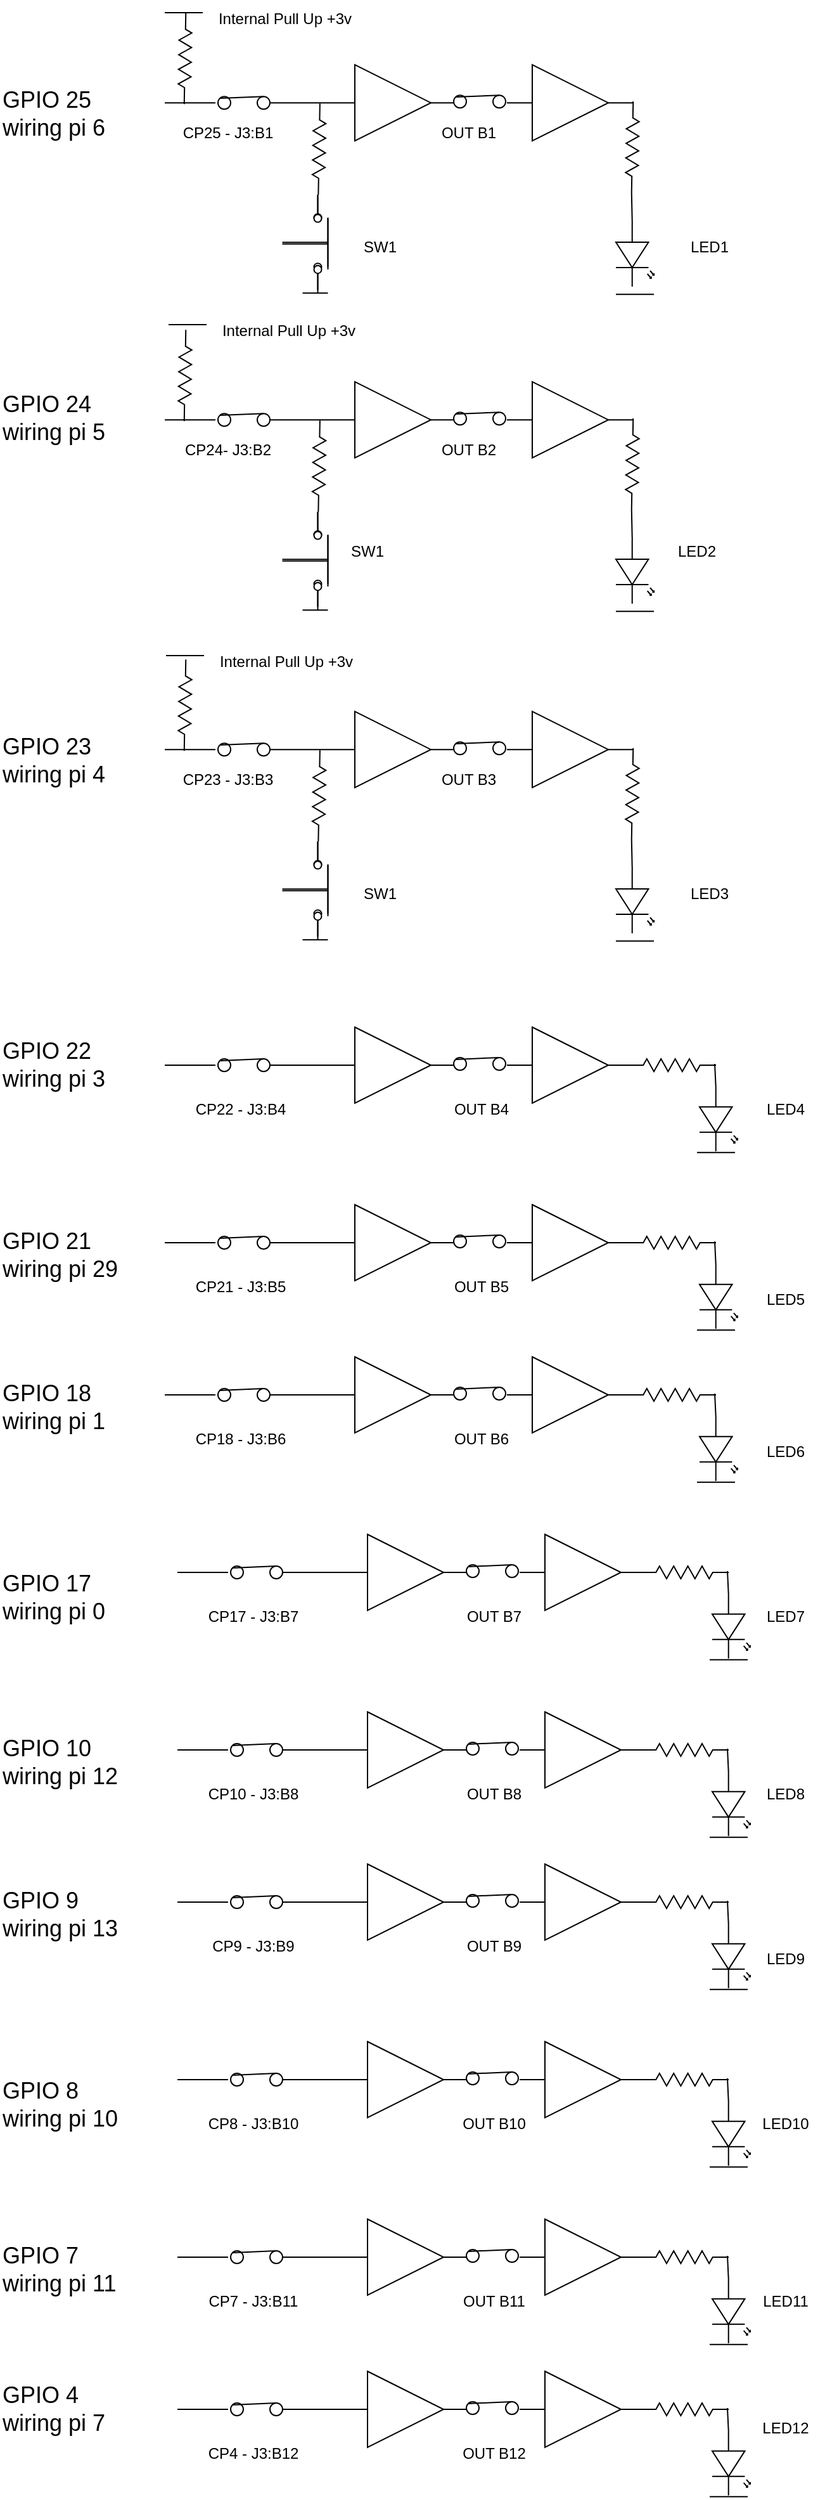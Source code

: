 <mxfile version="24.7.17">
  <diagram name="Page-1" id="JHvTNhK8Jc25WtLOk8JO">
    <mxGraphModel dx="1687" dy="984" grid="1" gridSize="10" guides="0" tooltips="1" connect="1" arrows="1" fold="1" page="1" pageScale="1" pageWidth="2339" pageHeight="3300" math="0" shadow="0">
      <root>
        <mxCell id="0" />
        <mxCell id="1" parent="0" />
        <mxCell id="RodQI5K8MPkcDLyQXi8q-254" value="" style="group" vertex="1" connectable="0" parent="1">
          <mxGeometry x="170" y="289.998" width="386" height="222.082" as="geometry" />
        </mxCell>
        <mxCell id="RodQI5K8MPkcDLyQXi8q-36" value="" style="verticalLabelPosition=bottom;shadow=0;dashed=0;align=center;html=1;verticalAlign=top;shape=mxgraph.electrical.logic_gates.buffer2;" vertex="1" parent="RodQI5K8MPkcDLyQXi8q-254">
          <mxGeometry x="130" y="41.082" width="100" height="60" as="geometry" />
        </mxCell>
        <mxCell id="RodQI5K8MPkcDLyQXi8q-37" value="" style="verticalLabelPosition=bottom;shadow=0;dashed=0;align=center;html=1;verticalAlign=top;shape=mxgraph.electrical.logic_gates.buffer2;" vertex="1" parent="RodQI5K8MPkcDLyQXi8q-254">
          <mxGeometry x="270" y="41.082" width="100" height="60" as="geometry" />
        </mxCell>
        <mxCell id="RodQI5K8MPkcDLyQXi8q-38" value="" style="verticalLabelPosition=bottom;shadow=0;dashed=0;align=center;html=1;verticalAlign=top;shape=mxgraph.electrical.opto_electronics.led_2;pointerEvents=1;rotation=90;" vertex="1" parent="RodQI5K8MPkcDLyQXi8q-254">
          <mxGeometry x="346" y="176.002" width="50" height="30" as="geometry" />
        </mxCell>
        <mxCell id="RodQI5K8MPkcDLyQXi8q-39" value="" style="endArrow=none;html=1;rounded=0;entryX=0;entryY=0.5;entryDx=0;entryDy=0;" edge="1" parent="RodQI5K8MPkcDLyQXi8q-254" target="RodQI5K8MPkcDLyQXi8q-36">
          <mxGeometry width="50" height="50" relative="1" as="geometry">
            <mxPoint x="80" y="71.082" as="sourcePoint" />
            <mxPoint x="260" y="241.082" as="targetPoint" />
          </mxGeometry>
        </mxCell>
        <mxCell id="RodQI5K8MPkcDLyQXi8q-40" style="edgeStyle=none;rounded=0;orthogonalLoop=1;jettySize=auto;html=1;exitX=0;exitY=0.5;exitDx=0;exitDy=0;endArrow=none;endFill=0;entryX=0;entryY=0.57;entryDx=0;entryDy=0;entryPerimeter=0;exitPerimeter=0;" edge="1" parent="RodQI5K8MPkcDLyQXi8q-254" source="RodQI5K8MPkcDLyQXi8q-253" target="RodQI5K8MPkcDLyQXi8q-38">
          <mxGeometry relative="1" as="geometry">
            <mxPoint x="510" y="80.002" as="targetPoint" />
          </mxGeometry>
        </mxCell>
        <mxCell id="RodQI5K8MPkcDLyQXi8q-41" value="" style="pointerEvents=1;verticalLabelPosition=bottom;shadow=0;dashed=0;align=center;html=1;verticalAlign=top;shape=mxgraph.electrical.resistors.resistor_2;rotation=-89;" vertex="1" parent="RodQI5K8MPkcDLyQXi8q-254">
          <mxGeometry x="85.81" y="102.582" width="72" height="10" as="geometry" />
        </mxCell>
        <mxCell id="RodQI5K8MPkcDLyQXi8q-42" value="" style="pointerEvents=1;verticalLabelPosition=bottom;shadow=0;dashed=0;align=center;html=1;verticalAlign=top;shape=mxgraph.electrical.electro-mechanical.pushbuttonBreak2;elSwitchState=off;rotation=-90;" vertex="1" parent="RodQI5K8MPkcDLyQXi8q-254">
          <mxGeometry x="71.25" y="161.082" width="75" height="40" as="geometry" />
        </mxCell>
        <mxCell id="RodQI5K8MPkcDLyQXi8q-43" value="" style="pointerEvents=1;verticalLabelPosition=bottom;shadow=0;dashed=0;align=center;html=1;verticalAlign=top;shape=mxgraph.electrical.electro-mechanical.pushbuttonBreak2;elSwitchState=off;rotation=-90;" vertex="1" parent="RodQI5K8MPkcDLyQXi8q-254">
          <mxGeometry x="70" y="162.332" width="77.5" height="40" as="geometry" />
        </mxCell>
        <mxCell id="RodQI5K8MPkcDLyQXi8q-44" value="" style="endArrow=none;html=1;rounded=0;" edge="1" parent="RodQI5K8MPkcDLyQXi8q-254">
          <mxGeometry width="50" height="50" relative="1" as="geometry">
            <mxPoint x="356" y="222.082" as="sourcePoint" />
            <mxPoint x="386" y="222.082" as="targetPoint" />
          </mxGeometry>
        </mxCell>
        <mxCell id="RodQI5K8MPkcDLyQXi8q-45" value="" style="endArrow=none;html=1;rounded=0;" edge="1" parent="RodQI5K8MPkcDLyQXi8q-254">
          <mxGeometry width="50" height="50" relative="1" as="geometry">
            <mxPoint x="108.75" y="221.082" as="sourcePoint" />
            <mxPoint x="128.75" y="221.082" as="targetPoint" />
          </mxGeometry>
        </mxCell>
        <mxCell id="RodQI5K8MPkcDLyQXi8q-46" value="" style="group" vertex="1" connectable="0" parent="RodQI5K8MPkcDLyQXi8q-254">
          <mxGeometry x="228" y="65.082" width="41" height="10" as="geometry" />
        </mxCell>
        <mxCell id="RodQI5K8MPkcDLyQXi8q-47" value="" style="ellipse;whiteSpace=wrap;html=1;aspect=fixed;" vertex="1" parent="RodQI5K8MPkcDLyQXi8q-46">
          <mxGeometry width="10" height="10" as="geometry" />
        </mxCell>
        <mxCell id="RodQI5K8MPkcDLyQXi8q-48" value="" style="ellipse;whiteSpace=wrap;html=1;aspect=fixed;" vertex="1" parent="RodQI5K8MPkcDLyQXi8q-46">
          <mxGeometry x="31" width="10" height="10" as="geometry" />
        </mxCell>
        <mxCell id="RodQI5K8MPkcDLyQXi8q-49" value="" style="endArrow=none;html=1;rounded=0;exitX=0;exitY=0;exitDx=0;exitDy=0;entryX=0.5;entryY=0;entryDx=0;entryDy=0;" edge="1" parent="RodQI5K8MPkcDLyQXi8q-46" source="RodQI5K8MPkcDLyQXi8q-47" target="RodQI5K8MPkcDLyQXi8q-48">
          <mxGeometry width="50" height="50" relative="1" as="geometry">
            <mxPoint x="142" y="-4" as="sourcePoint" />
            <mxPoint x="32" y="-4" as="targetPoint" />
          </mxGeometry>
        </mxCell>
        <mxCell id="RodQI5K8MPkcDLyQXi8q-50" value="" style="group" vertex="1" connectable="0" parent="RodQI5K8MPkcDLyQXi8q-254">
          <mxGeometry x="42" y="66.082" width="41" height="10" as="geometry" />
        </mxCell>
        <mxCell id="RodQI5K8MPkcDLyQXi8q-51" value="" style="ellipse;whiteSpace=wrap;html=1;aspect=fixed;" vertex="1" parent="RodQI5K8MPkcDLyQXi8q-50">
          <mxGeometry width="10" height="10" as="geometry" />
        </mxCell>
        <mxCell id="RodQI5K8MPkcDLyQXi8q-52" value="" style="ellipse;whiteSpace=wrap;html=1;aspect=fixed;" vertex="1" parent="RodQI5K8MPkcDLyQXi8q-50">
          <mxGeometry x="31" width="10" height="10" as="geometry" />
        </mxCell>
        <mxCell id="RodQI5K8MPkcDLyQXi8q-53" value="" style="endArrow=none;html=1;rounded=0;exitX=0;exitY=0;exitDx=0;exitDy=0;entryX=0.5;entryY=0;entryDx=0;entryDy=0;" edge="1" parent="RodQI5K8MPkcDLyQXi8q-50" source="RodQI5K8MPkcDLyQXi8q-51" target="RodQI5K8MPkcDLyQXi8q-52">
          <mxGeometry width="50" height="50" relative="1" as="geometry">
            <mxPoint x="142" y="-4" as="sourcePoint" />
            <mxPoint x="32" y="-4" as="targetPoint" />
          </mxGeometry>
        </mxCell>
        <mxCell id="RodQI5K8MPkcDLyQXi8q-54" value="" style="endArrow=none;html=1;rounded=0;" edge="1" parent="RodQI5K8MPkcDLyQXi8q-254">
          <mxGeometry width="50" height="50" relative="1" as="geometry">
            <mxPoint x="40" y="71.082" as="sourcePoint" />
            <mxPoint y="71.082" as="targetPoint" />
          </mxGeometry>
        </mxCell>
        <mxCell id="RodQI5K8MPkcDLyQXi8q-55" value="" style="pointerEvents=1;verticalLabelPosition=bottom;shadow=0;dashed=0;align=center;html=1;verticalAlign=top;shape=mxgraph.electrical.resistors.resistor_2;rotation=-89;" vertex="1" parent="RodQI5K8MPkcDLyQXi8q-254">
          <mxGeometry x="-20" y="31.082" width="72" height="10" as="geometry" />
        </mxCell>
        <mxCell id="RodQI5K8MPkcDLyQXi8q-230" value="CP24- J3:B2" style="text;html=1;align=center;verticalAlign=middle;whiteSpace=wrap;rounded=0;" vertex="1" parent="RodQI5K8MPkcDLyQXi8q-254">
          <mxGeometry y="80.002" width="100" height="30" as="geometry" />
        </mxCell>
        <mxCell id="RodQI5K8MPkcDLyQXi8q-231" value="OUT B2" style="text;html=1;align=center;verticalAlign=middle;whiteSpace=wrap;rounded=0;" vertex="1" parent="RodQI5K8MPkcDLyQXi8q-254">
          <mxGeometry x="190" y="80.002" width="100" height="30" as="geometry" />
        </mxCell>
        <mxCell id="RodQI5K8MPkcDLyQXi8q-253" value="" style="pointerEvents=1;verticalLabelPosition=bottom;shadow=0;dashed=0;align=center;html=1;verticalAlign=top;shape=mxgraph.electrical.resistors.resistor_2;rotation=-89;" vertex="1" parent="RodQI5K8MPkcDLyQXi8q-254">
          <mxGeometry x="333" y="101.002" width="72" height="10" as="geometry" />
        </mxCell>
        <mxCell id="RodQI5K8MPkcDLyQXi8q-255" value="" style="group" vertex="1" connectable="0" parent="1">
          <mxGeometry x="170" y="39.998" width="386" height="222.082" as="geometry" />
        </mxCell>
        <mxCell id="RodQI5K8MPkcDLyQXi8q-256" value="" style="verticalLabelPosition=bottom;shadow=0;dashed=0;align=center;html=1;verticalAlign=top;shape=mxgraph.electrical.logic_gates.buffer2;" vertex="1" parent="RodQI5K8MPkcDLyQXi8q-255">
          <mxGeometry x="130" y="41.082" width="100" height="60" as="geometry" />
        </mxCell>
        <mxCell id="RodQI5K8MPkcDLyQXi8q-257" value="" style="verticalLabelPosition=bottom;shadow=0;dashed=0;align=center;html=1;verticalAlign=top;shape=mxgraph.electrical.logic_gates.buffer2;" vertex="1" parent="RodQI5K8MPkcDLyQXi8q-255">
          <mxGeometry x="270" y="41.082" width="100" height="60" as="geometry" />
        </mxCell>
        <mxCell id="RodQI5K8MPkcDLyQXi8q-258" value="" style="verticalLabelPosition=bottom;shadow=0;dashed=0;align=center;html=1;verticalAlign=top;shape=mxgraph.electrical.opto_electronics.led_2;pointerEvents=1;rotation=90;" vertex="1" parent="RodQI5K8MPkcDLyQXi8q-255">
          <mxGeometry x="346" y="176.002" width="50" height="30" as="geometry" />
        </mxCell>
        <mxCell id="RodQI5K8MPkcDLyQXi8q-259" value="" style="endArrow=none;html=1;rounded=0;entryX=0;entryY=0.5;entryDx=0;entryDy=0;" edge="1" parent="RodQI5K8MPkcDLyQXi8q-255" target="RodQI5K8MPkcDLyQXi8q-256">
          <mxGeometry width="50" height="50" relative="1" as="geometry">
            <mxPoint x="80" y="71.082" as="sourcePoint" />
            <mxPoint x="260" y="241.082" as="targetPoint" />
          </mxGeometry>
        </mxCell>
        <mxCell id="RodQI5K8MPkcDLyQXi8q-260" style="edgeStyle=none;rounded=0;orthogonalLoop=1;jettySize=auto;html=1;exitX=0;exitY=0.5;exitDx=0;exitDy=0;endArrow=none;endFill=0;entryX=0;entryY=0.57;entryDx=0;entryDy=0;entryPerimeter=0;exitPerimeter=0;" edge="1" parent="RodQI5K8MPkcDLyQXi8q-255" source="RodQI5K8MPkcDLyQXi8q-278" target="RodQI5K8MPkcDLyQXi8q-258">
          <mxGeometry relative="1" as="geometry">
            <mxPoint x="510" y="80.002" as="targetPoint" />
          </mxGeometry>
        </mxCell>
        <mxCell id="RodQI5K8MPkcDLyQXi8q-261" value="" style="pointerEvents=1;verticalLabelPosition=bottom;shadow=0;dashed=0;align=center;html=1;verticalAlign=top;shape=mxgraph.electrical.resistors.resistor_2;rotation=-89;" vertex="1" parent="RodQI5K8MPkcDLyQXi8q-255">
          <mxGeometry x="85.81" y="102.582" width="72" height="10" as="geometry" />
        </mxCell>
        <mxCell id="RodQI5K8MPkcDLyQXi8q-262" value="" style="pointerEvents=1;verticalLabelPosition=bottom;shadow=0;dashed=0;align=center;html=1;verticalAlign=top;shape=mxgraph.electrical.electro-mechanical.pushbuttonBreak2;elSwitchState=off;rotation=-90;" vertex="1" parent="RodQI5K8MPkcDLyQXi8q-255">
          <mxGeometry x="71.25" y="161.082" width="75" height="40" as="geometry" />
        </mxCell>
        <mxCell id="RodQI5K8MPkcDLyQXi8q-263" value="" style="pointerEvents=1;verticalLabelPosition=bottom;shadow=0;dashed=0;align=center;html=1;verticalAlign=top;shape=mxgraph.electrical.electro-mechanical.pushbuttonBreak2;elSwitchState=off;rotation=-90;" vertex="1" parent="RodQI5K8MPkcDLyQXi8q-255">
          <mxGeometry x="70" y="162.332" width="77.5" height="40" as="geometry" />
        </mxCell>
        <mxCell id="RodQI5K8MPkcDLyQXi8q-264" value="" style="endArrow=none;html=1;rounded=0;" edge="1" parent="RodQI5K8MPkcDLyQXi8q-255">
          <mxGeometry width="50" height="50" relative="1" as="geometry">
            <mxPoint x="356" y="222.082" as="sourcePoint" />
            <mxPoint x="386" y="222.082" as="targetPoint" />
          </mxGeometry>
        </mxCell>
        <mxCell id="RodQI5K8MPkcDLyQXi8q-265" value="" style="endArrow=none;html=1;rounded=0;" edge="1" parent="RodQI5K8MPkcDLyQXi8q-255">
          <mxGeometry width="50" height="50" relative="1" as="geometry">
            <mxPoint x="108.75" y="221.082" as="sourcePoint" />
            <mxPoint x="128.75" y="221.082" as="targetPoint" />
          </mxGeometry>
        </mxCell>
        <mxCell id="RodQI5K8MPkcDLyQXi8q-266" value="" style="group" vertex="1" connectable="0" parent="RodQI5K8MPkcDLyQXi8q-255">
          <mxGeometry x="228" y="65.082" width="41" height="10" as="geometry" />
        </mxCell>
        <mxCell id="RodQI5K8MPkcDLyQXi8q-267" value="" style="ellipse;whiteSpace=wrap;html=1;aspect=fixed;" vertex="1" parent="RodQI5K8MPkcDLyQXi8q-266">
          <mxGeometry width="10" height="10" as="geometry" />
        </mxCell>
        <mxCell id="RodQI5K8MPkcDLyQXi8q-268" value="" style="ellipse;whiteSpace=wrap;html=1;aspect=fixed;" vertex="1" parent="RodQI5K8MPkcDLyQXi8q-266">
          <mxGeometry x="31" width="10" height="10" as="geometry" />
        </mxCell>
        <mxCell id="RodQI5K8MPkcDLyQXi8q-269" value="" style="endArrow=none;html=1;rounded=0;exitX=0;exitY=0;exitDx=0;exitDy=0;entryX=0.5;entryY=0;entryDx=0;entryDy=0;" edge="1" parent="RodQI5K8MPkcDLyQXi8q-266" source="RodQI5K8MPkcDLyQXi8q-267" target="RodQI5K8MPkcDLyQXi8q-268">
          <mxGeometry width="50" height="50" relative="1" as="geometry">
            <mxPoint x="142" y="-4" as="sourcePoint" />
            <mxPoint x="32" y="-4" as="targetPoint" />
          </mxGeometry>
        </mxCell>
        <mxCell id="RodQI5K8MPkcDLyQXi8q-270" value="" style="group" vertex="1" connectable="0" parent="RodQI5K8MPkcDLyQXi8q-255">
          <mxGeometry x="42" y="66.082" width="41" height="10" as="geometry" />
        </mxCell>
        <mxCell id="RodQI5K8MPkcDLyQXi8q-271" value="" style="ellipse;whiteSpace=wrap;html=1;aspect=fixed;" vertex="1" parent="RodQI5K8MPkcDLyQXi8q-270">
          <mxGeometry width="10" height="10" as="geometry" />
        </mxCell>
        <mxCell id="RodQI5K8MPkcDLyQXi8q-272" value="" style="ellipse;whiteSpace=wrap;html=1;aspect=fixed;" vertex="1" parent="RodQI5K8MPkcDLyQXi8q-270">
          <mxGeometry x="31" width="10" height="10" as="geometry" />
        </mxCell>
        <mxCell id="RodQI5K8MPkcDLyQXi8q-273" value="" style="endArrow=none;html=1;rounded=0;exitX=0;exitY=0;exitDx=0;exitDy=0;entryX=0.5;entryY=0;entryDx=0;entryDy=0;" edge="1" parent="RodQI5K8MPkcDLyQXi8q-270" source="RodQI5K8MPkcDLyQXi8q-271" target="RodQI5K8MPkcDLyQXi8q-272">
          <mxGeometry width="50" height="50" relative="1" as="geometry">
            <mxPoint x="142" y="-4" as="sourcePoint" />
            <mxPoint x="32" y="-4" as="targetPoint" />
          </mxGeometry>
        </mxCell>
        <mxCell id="RodQI5K8MPkcDLyQXi8q-274" value="" style="endArrow=none;html=1;rounded=0;" edge="1" parent="RodQI5K8MPkcDLyQXi8q-255">
          <mxGeometry width="50" height="50" relative="1" as="geometry">
            <mxPoint x="40" y="71.082" as="sourcePoint" />
            <mxPoint y="71.082" as="targetPoint" />
          </mxGeometry>
        </mxCell>
        <mxCell id="RodQI5K8MPkcDLyQXi8q-275" value="" style="pointerEvents=1;verticalLabelPosition=bottom;shadow=0;dashed=0;align=center;html=1;verticalAlign=top;shape=mxgraph.electrical.resistors.resistor_2;rotation=-89;" vertex="1" parent="RodQI5K8MPkcDLyQXi8q-255">
          <mxGeometry x="-20" y="31.082" width="72" height="10" as="geometry" />
        </mxCell>
        <mxCell id="RodQI5K8MPkcDLyQXi8q-276" value="CP25 - J3:B1" style="text;html=1;align=center;verticalAlign=middle;whiteSpace=wrap;rounded=0;" vertex="1" parent="RodQI5K8MPkcDLyQXi8q-255">
          <mxGeometry y="80.002" width="100" height="30" as="geometry" />
        </mxCell>
        <mxCell id="RodQI5K8MPkcDLyQXi8q-277" value="OUT B1" style="text;html=1;align=center;verticalAlign=middle;whiteSpace=wrap;rounded=0;" vertex="1" parent="RodQI5K8MPkcDLyQXi8q-255">
          <mxGeometry x="190" y="80.002" width="100" height="30" as="geometry" />
        </mxCell>
        <mxCell id="RodQI5K8MPkcDLyQXi8q-278" value="" style="pointerEvents=1;verticalLabelPosition=bottom;shadow=0;dashed=0;align=center;html=1;verticalAlign=top;shape=mxgraph.electrical.resistors.resistor_2;rotation=-89;" vertex="1" parent="RodQI5K8MPkcDLyQXi8q-255">
          <mxGeometry x="333" y="101.002" width="72" height="10" as="geometry" />
        </mxCell>
        <mxCell id="RodQI5K8MPkcDLyQXi8q-481" value="SW1" style="text;html=1;align=center;verticalAlign=middle;whiteSpace=wrap;rounded=0;" vertex="1" parent="RodQI5K8MPkcDLyQXi8q-255">
          <mxGeometry x="140" y="170.002" width="60" height="30" as="geometry" />
        </mxCell>
        <mxCell id="RodQI5K8MPkcDLyQXi8q-279" value="" style="group" vertex="1" connectable="0" parent="1">
          <mxGeometry x="170" y="549.998" width="386" height="222.082" as="geometry" />
        </mxCell>
        <mxCell id="RodQI5K8MPkcDLyQXi8q-280" value="" style="verticalLabelPosition=bottom;shadow=0;dashed=0;align=center;html=1;verticalAlign=top;shape=mxgraph.electrical.logic_gates.buffer2;" vertex="1" parent="RodQI5K8MPkcDLyQXi8q-279">
          <mxGeometry x="130" y="41.082" width="100" height="60" as="geometry" />
        </mxCell>
        <mxCell id="RodQI5K8MPkcDLyQXi8q-281" value="" style="verticalLabelPosition=bottom;shadow=0;dashed=0;align=center;html=1;verticalAlign=top;shape=mxgraph.electrical.logic_gates.buffer2;" vertex="1" parent="RodQI5K8MPkcDLyQXi8q-279">
          <mxGeometry x="270" y="41.082" width="100" height="60" as="geometry" />
        </mxCell>
        <mxCell id="RodQI5K8MPkcDLyQXi8q-282" value="" style="verticalLabelPosition=bottom;shadow=0;dashed=0;align=center;html=1;verticalAlign=top;shape=mxgraph.electrical.opto_electronics.led_2;pointerEvents=1;rotation=90;" vertex="1" parent="RodQI5K8MPkcDLyQXi8q-279">
          <mxGeometry x="346" y="176.002" width="50" height="30" as="geometry" />
        </mxCell>
        <mxCell id="RodQI5K8MPkcDLyQXi8q-283" value="" style="endArrow=none;html=1;rounded=0;entryX=0;entryY=0.5;entryDx=0;entryDy=0;" edge="1" parent="RodQI5K8MPkcDLyQXi8q-279" target="RodQI5K8MPkcDLyQXi8q-280">
          <mxGeometry width="50" height="50" relative="1" as="geometry">
            <mxPoint x="80" y="71.082" as="sourcePoint" />
            <mxPoint x="260" y="241.082" as="targetPoint" />
          </mxGeometry>
        </mxCell>
        <mxCell id="RodQI5K8MPkcDLyQXi8q-284" style="edgeStyle=none;rounded=0;orthogonalLoop=1;jettySize=auto;html=1;exitX=0;exitY=0.5;exitDx=0;exitDy=0;endArrow=none;endFill=0;entryX=0;entryY=0.57;entryDx=0;entryDy=0;entryPerimeter=0;exitPerimeter=0;" edge="1" parent="RodQI5K8MPkcDLyQXi8q-279" source="RodQI5K8MPkcDLyQXi8q-302" target="RodQI5K8MPkcDLyQXi8q-282">
          <mxGeometry relative="1" as="geometry">
            <mxPoint x="510" y="80.002" as="targetPoint" />
          </mxGeometry>
        </mxCell>
        <mxCell id="RodQI5K8MPkcDLyQXi8q-285" value="" style="pointerEvents=1;verticalLabelPosition=bottom;shadow=0;dashed=0;align=center;html=1;verticalAlign=top;shape=mxgraph.electrical.resistors.resistor_2;rotation=-89;" vertex="1" parent="RodQI5K8MPkcDLyQXi8q-279">
          <mxGeometry x="85.81" y="102.582" width="72" height="10" as="geometry" />
        </mxCell>
        <mxCell id="RodQI5K8MPkcDLyQXi8q-286" value="" style="pointerEvents=1;verticalLabelPosition=bottom;shadow=0;dashed=0;align=center;html=1;verticalAlign=top;shape=mxgraph.electrical.electro-mechanical.pushbuttonBreak2;elSwitchState=off;rotation=-90;" vertex="1" parent="RodQI5K8MPkcDLyQXi8q-279">
          <mxGeometry x="71.25" y="161.082" width="75" height="40" as="geometry" />
        </mxCell>
        <mxCell id="RodQI5K8MPkcDLyQXi8q-287" value="" style="pointerEvents=1;verticalLabelPosition=bottom;shadow=0;dashed=0;align=center;html=1;verticalAlign=top;shape=mxgraph.electrical.electro-mechanical.pushbuttonBreak2;elSwitchState=off;rotation=-90;" vertex="1" parent="RodQI5K8MPkcDLyQXi8q-279">
          <mxGeometry x="70" y="162.332" width="77.5" height="40" as="geometry" />
        </mxCell>
        <mxCell id="RodQI5K8MPkcDLyQXi8q-288" value="" style="endArrow=none;html=1;rounded=0;" edge="1" parent="RodQI5K8MPkcDLyQXi8q-279">
          <mxGeometry width="50" height="50" relative="1" as="geometry">
            <mxPoint x="356" y="222.082" as="sourcePoint" />
            <mxPoint x="386" y="222.082" as="targetPoint" />
          </mxGeometry>
        </mxCell>
        <mxCell id="RodQI5K8MPkcDLyQXi8q-289" value="" style="endArrow=none;html=1;rounded=0;" edge="1" parent="RodQI5K8MPkcDLyQXi8q-279">
          <mxGeometry width="50" height="50" relative="1" as="geometry">
            <mxPoint x="108.75" y="221.082" as="sourcePoint" />
            <mxPoint x="128.75" y="221.082" as="targetPoint" />
          </mxGeometry>
        </mxCell>
        <mxCell id="RodQI5K8MPkcDLyQXi8q-290" value="" style="group" vertex="1" connectable="0" parent="RodQI5K8MPkcDLyQXi8q-279">
          <mxGeometry x="228" y="65.082" width="41" height="10" as="geometry" />
        </mxCell>
        <mxCell id="RodQI5K8MPkcDLyQXi8q-291" value="" style="ellipse;whiteSpace=wrap;html=1;aspect=fixed;" vertex="1" parent="RodQI5K8MPkcDLyQXi8q-290">
          <mxGeometry width="10" height="10" as="geometry" />
        </mxCell>
        <mxCell id="RodQI5K8MPkcDLyQXi8q-292" value="" style="ellipse;whiteSpace=wrap;html=1;aspect=fixed;" vertex="1" parent="RodQI5K8MPkcDLyQXi8q-290">
          <mxGeometry x="31" width="10" height="10" as="geometry" />
        </mxCell>
        <mxCell id="RodQI5K8MPkcDLyQXi8q-293" value="" style="endArrow=none;html=1;rounded=0;exitX=0;exitY=0;exitDx=0;exitDy=0;entryX=0.5;entryY=0;entryDx=0;entryDy=0;" edge="1" parent="RodQI5K8MPkcDLyQXi8q-290" source="RodQI5K8MPkcDLyQXi8q-291" target="RodQI5K8MPkcDLyQXi8q-292">
          <mxGeometry width="50" height="50" relative="1" as="geometry">
            <mxPoint x="142" y="-4" as="sourcePoint" />
            <mxPoint x="32" y="-4" as="targetPoint" />
          </mxGeometry>
        </mxCell>
        <mxCell id="RodQI5K8MPkcDLyQXi8q-294" value="" style="group" vertex="1" connectable="0" parent="RodQI5K8MPkcDLyQXi8q-279">
          <mxGeometry x="42" y="66.082" width="41" height="10" as="geometry" />
        </mxCell>
        <mxCell id="RodQI5K8MPkcDLyQXi8q-295" value="" style="ellipse;whiteSpace=wrap;html=1;aspect=fixed;" vertex="1" parent="RodQI5K8MPkcDLyQXi8q-294">
          <mxGeometry width="10" height="10" as="geometry" />
        </mxCell>
        <mxCell id="RodQI5K8MPkcDLyQXi8q-296" value="" style="ellipse;whiteSpace=wrap;html=1;aspect=fixed;" vertex="1" parent="RodQI5K8MPkcDLyQXi8q-294">
          <mxGeometry x="31" width="10" height="10" as="geometry" />
        </mxCell>
        <mxCell id="RodQI5K8MPkcDLyQXi8q-297" value="" style="endArrow=none;html=1;rounded=0;exitX=0;exitY=0;exitDx=0;exitDy=0;entryX=0.5;entryY=0;entryDx=0;entryDy=0;" edge="1" parent="RodQI5K8MPkcDLyQXi8q-294" source="RodQI5K8MPkcDLyQXi8q-295" target="RodQI5K8MPkcDLyQXi8q-296">
          <mxGeometry width="50" height="50" relative="1" as="geometry">
            <mxPoint x="142" y="-4" as="sourcePoint" />
            <mxPoint x="32" y="-4" as="targetPoint" />
          </mxGeometry>
        </mxCell>
        <mxCell id="RodQI5K8MPkcDLyQXi8q-298" value="" style="endArrow=none;html=1;rounded=0;" edge="1" parent="RodQI5K8MPkcDLyQXi8q-279">
          <mxGeometry width="50" height="50" relative="1" as="geometry">
            <mxPoint x="40" y="71.082" as="sourcePoint" />
            <mxPoint y="71.082" as="targetPoint" />
          </mxGeometry>
        </mxCell>
        <mxCell id="RodQI5K8MPkcDLyQXi8q-299" value="" style="pointerEvents=1;verticalLabelPosition=bottom;shadow=0;dashed=0;align=center;html=1;verticalAlign=top;shape=mxgraph.electrical.resistors.resistor_2;rotation=-89;" vertex="1" parent="RodQI5K8MPkcDLyQXi8q-279">
          <mxGeometry x="-20" y="31.082" width="72" height="10" as="geometry" />
        </mxCell>
        <mxCell id="RodQI5K8MPkcDLyQXi8q-300" value="CP23 - J3:B3" style="text;html=1;align=center;verticalAlign=middle;whiteSpace=wrap;rounded=0;" vertex="1" parent="RodQI5K8MPkcDLyQXi8q-279">
          <mxGeometry y="80.002" width="100" height="30" as="geometry" />
        </mxCell>
        <mxCell id="RodQI5K8MPkcDLyQXi8q-301" value="OUT B3" style="text;html=1;align=center;verticalAlign=middle;whiteSpace=wrap;rounded=0;" vertex="1" parent="RodQI5K8MPkcDLyQXi8q-279">
          <mxGeometry x="190" y="80.002" width="100" height="30" as="geometry" />
        </mxCell>
        <mxCell id="RodQI5K8MPkcDLyQXi8q-302" value="&lt;span style=&quot;color: rgba(0, 0, 0, 0); font-family: monospace; font-size: 0px; text-align: start;&quot;&gt;%3CmxGraphModel%3E%3Croot%3E%3CmxCell%20id%3D%220%22%2F%3E%3CmxCell%20id%3D%221%22%20parent%3D%220%22%2F%3E%3CmxCell%20id%3D%222%22%20value%3D%22%22%20style%3D%22group%22%20vertex%3D%221%22%20connectable%3D%220%22%20parent%3D%221%22%3E%3CmxGeometry%20x%3D%22170%22%20y%3D%22289.998%22%20width%3D%22386%22%20height%3D%22222.082%22%20as%3D%22geometry%22%2F%3E%3C%2FmxCell%3E%3CmxCell%20id%3D%223%22%20value%3D%22%22%20style%3D%22verticalLabelPosition%3Dbottom%3Bshadow%3D0%3Bdashed%3D0%3Balign%3Dcenter%3Bhtml%3D1%3BverticalAlign%3Dtop%3Bshape%3Dmxgraph.electrical.logic_gates.buffer2%3B%22%20vertex%3D%221%22%20parent%3D%222%22%3E%3CmxGeometry%20x%3D%22130%22%20y%3D%2241.082%22%20width%3D%22100%22%20height%3D%2260%22%20as%3D%22geometry%22%2F%3E%3C%2FmxCell%3E%3CmxCell%20id%3D%224%22%20value%3D%22%22%20style%3D%22verticalLabelPosition%3Dbottom%3Bshadow%3D0%3Bdashed%3D0%3Balign%3Dcenter%3Bhtml%3D1%3BverticalAlign%3Dtop%3Bshape%3Dmxgraph.electrical.logic_gates.buffer2%3B%22%20vertex%3D%221%22%20parent%3D%222%22%3E%3CmxGeometry%20x%3D%22270%22%20y%3D%2241.082%22%20width%3D%22100%22%20height%3D%2260%22%20as%3D%22geometry%22%2F%3E%3C%2FmxCell%3E%3CmxCell%20id%3D%225%22%20value%3D%22%22%20style%3D%22verticalLabelPosition%3Dbottom%3Bshadow%3D0%3Bdashed%3D0%3Balign%3Dcenter%3Bhtml%3D1%3BverticalAlign%3Dtop%3Bshape%3Dmxgraph.electrical.opto_electronics.led_2%3BpointerEvents%3D1%3Brotation%3D90%3B%22%20vertex%3D%221%22%20parent%3D%222%22%3E%3CmxGeometry%20x%3D%22346%22%20y%3D%22176.002%22%20width%3D%2250%22%20height%3D%2230%22%20as%3D%22geometry%22%2F%3E%3C%2FmxCell%3E%3CmxCell%20id%3D%226%22%20value%3D%22%22%20style%3D%22endArrow%3Dnone%3Bhtml%3D1%3Brounded%3D0%3BentryX%3D0%3BentryY%3D0.5%3BentryDx%3D0%3BentryDy%3D0%3B%22%20edge%3D%221%22%20parent%3D%222%22%20target%3D%223%22%3E%3CmxGeometry%20width%3D%2250%22%20height%3D%2250%22%20relative%3D%221%22%20as%3D%22geometry%22%3E%3CmxPoint%20x%3D%2280%22%20y%3D%2271.082%22%20as%3D%22sourcePoint%22%2F%3E%3CmxPoint%20x%3D%22260%22%20y%3D%22241.082%22%20as%3D%22targetPoint%22%2F%3E%3C%2FmxGeometry%3E%3C%2FmxCell%3E%3CmxCell%20id%3D%227%22%20style%3D%22edgeStyle%3Dnone%3Brounded%3D0%3BorthogonalLoop%3D1%3BjettySize%3Dauto%3Bhtml%3D1%3BexitX%3D0%3BexitY%3D0.5%3BexitDx%3D0%3BexitDy%3D0%3BendArrow%3Dnone%3BendFill%3D0%3BentryX%3D0%3BentryY%3D0.57%3BentryDx%3D0%3BentryDy%3D0%3BentryPerimeter%3D0%3BexitPerimeter%3D0%3B%22%20edge%3D%221%22%20parent%3D%222%22%20source%3D%2225%22%20target%3D%225%22%3E%3CmxGeometry%20relative%3D%221%22%20as%3D%22geometry%22%3E%3CmxPoint%20x%3D%22510%22%20y%3D%2280.002%22%20as%3D%22targetPoint%22%2F%3E%3C%2FmxGeometry%3E%3C%2FmxCell%3E%3CmxCell%20id%3D%228%22%20value%3D%22%22%20style%3D%22pointerEvents%3D1%3BverticalLabelPosition%3Dbottom%3Bshadow%3D0%3Bdashed%3D0%3Balign%3Dcenter%3Bhtml%3D1%3BverticalAlign%3Dtop%3Bshape%3Dmxgraph.electrical.resistors.resistor_2%3Brotation%3D-89%3B%22%20vertex%3D%221%22%20parent%3D%222%22%3E%3CmxGeometry%20x%3D%2285.81%22%20y%3D%22102.582%22%20width%3D%2272%22%20height%3D%2210%22%20as%3D%22geometry%22%2F%3E%3C%2FmxCell%3E%3CmxCell%20id%3D%229%22%20value%3D%22%22%20style%3D%22pointerEvents%3D1%3BverticalLabelPosition%3Dbottom%3Bshadow%3D0%3Bdashed%3D0%3Balign%3Dcenter%3Bhtml%3D1%3BverticalAlign%3Dtop%3Bshape%3Dmxgraph.electrical.electro-mechanical.pushbuttonBreak2%3BelSwitchState%3Doff%3Brotation%3D-90%3B%22%20vertex%3D%221%22%20parent%3D%222%22%3E%3CmxGeometry%20x%3D%2271.25%22%20y%3D%22161.082%22%20width%3D%2275%22%20height%3D%2240%22%20as%3D%22geometry%22%2F%3E%3C%2FmxCell%3E%3CmxCell%20id%3D%2210%22%20value%3D%22%22%20style%3D%22pointerEvents%3D1%3BverticalLabelPosition%3Dbottom%3Bshadow%3D0%3Bdashed%3D0%3Balign%3Dcenter%3Bhtml%3D1%3BverticalAlign%3Dtop%3Bshape%3Dmxgraph.electrical.electro-mechanical.pushbuttonBreak2%3BelSwitchState%3Doff%3Brotation%3D-90%3B%22%20vertex%3D%221%22%20parent%3D%222%22%3E%3CmxGeometry%20x%3D%2270%22%20y%3D%22162.332%22%20width%3D%2277.5%22%20height%3D%2240%22%20as%3D%22geometry%22%2F%3E%3C%2FmxCell%3E%3CmxCell%20id%3D%2211%22%20value%3D%22%22%20style%3D%22endArrow%3Dnone%3Bhtml%3D1%3Brounded%3D0%3B%22%20edge%3D%221%22%20parent%3D%222%22%3E%3CmxGeometry%20width%3D%2250%22%20height%3D%2250%22%20relative%3D%221%22%20as%3D%22geometry%22%3E%3CmxPoint%20x%3D%22356%22%20y%3D%22222.082%22%20as%3D%22sourcePoint%22%2F%3E%3CmxPoint%20x%3D%22386%22%20y%3D%22222.082%22%20as%3D%22targetPoint%22%2F%3E%3C%2FmxGeometry%3E%3C%2FmxCell%3E%3CmxCell%20id%3D%2212%22%20value%3D%22%22%20style%3D%22endArrow%3Dnone%3Bhtml%3D1%3Brounded%3D0%3B%22%20edge%3D%221%22%20parent%3D%222%22%3E%3CmxGeometry%20width%3D%2250%22%20height%3D%2250%22%20relative%3D%221%22%20as%3D%22geometry%22%3E%3CmxPoint%20x%3D%22108.75%22%20y%3D%22221.082%22%20as%3D%22sourcePoint%22%2F%3E%3CmxPoint%20x%3D%22128.75%22%20y%3D%22221.082%22%20as%3D%22targetPoint%22%2F%3E%3C%2FmxGeometry%3E%3C%2FmxCell%3E%3CmxCell%20id%3D%2213%22%20value%3D%22%22%20style%3D%22group%22%20vertex%3D%221%22%20connectable%3D%220%22%20parent%3D%222%22%3E%3CmxGeometry%20x%3D%22228%22%20y%3D%2265.082%22%20width%3D%2241%22%20height%3D%2210%22%20as%3D%22geometry%22%2F%3E%3C%2FmxCell%3E%3CmxCell%20id%3D%2214%22%20value%3D%22%22%20style%3D%22ellipse%3BwhiteSpace%3Dwrap%3Bhtml%3D1%3Baspect%3Dfixed%3B%22%20vertex%3D%221%22%20parent%3D%2213%22%3E%3CmxGeometry%20width%3D%2210%22%20height%3D%2210%22%20as%3D%22geometry%22%2F%3E%3C%2FmxCell%3E%3CmxCell%20id%3D%2215%22%20value%3D%22%22%20style%3D%22ellipse%3BwhiteSpace%3Dwrap%3Bhtml%3D1%3Baspect%3Dfixed%3B%22%20vertex%3D%221%22%20parent%3D%2213%22%3E%3CmxGeometry%20x%3D%2231%22%20width%3D%2210%22%20height%3D%2210%22%20as%3D%22geometry%22%2F%3E%3C%2FmxCell%3E%3CmxCell%20id%3D%2216%22%20value%3D%22%22%20style%3D%22endArrow%3Dnone%3Bhtml%3D1%3Brounded%3D0%3BexitX%3D0%3BexitY%3D0%3BexitDx%3D0%3BexitDy%3D0%3BentryX%3D0.5%3BentryY%3D0%3BentryDx%3D0%3BentryDy%3D0%3B%22%20edge%3D%221%22%20parent%3D%2213%22%20source%3D%2214%22%20target%3D%2215%22%3E%3CmxGeometry%20width%3D%2250%22%20height%3D%2250%22%20relative%3D%221%22%20as%3D%22geometry%22%3E%3CmxPoint%20x%3D%22142%22%20y%3D%22-4%22%20as%3D%22sourcePoint%22%2F%3E%3CmxPoint%20x%3D%2232%22%20y%3D%22-4%22%20as%3D%22targetPoint%22%2F%3E%3C%2FmxGeometry%3E%3C%2FmxCell%3E%3CmxCell%20id%3D%2217%22%20value%3D%22%22%20style%3D%22group%22%20vertex%3D%221%22%20connectable%3D%220%22%20parent%3D%222%22%3E%3CmxGeometry%20x%3D%2242%22%20y%3D%2266.082%22%20width%3D%2241%22%20height%3D%2210%22%20as%3D%22geometry%22%2F%3E%3C%2FmxCell%3E%3CmxCell%20id%3D%2218%22%20value%3D%22%22%20style%3D%22ellipse%3BwhiteSpace%3Dwrap%3Bhtml%3D1%3Baspect%3Dfixed%3B%22%20vertex%3D%221%22%20parent%3D%2217%22%3E%3CmxGeometry%20width%3D%2210%22%20height%3D%2210%22%20as%3D%22geometry%22%2F%3E%3C%2FmxCell%3E%3CmxCell%20id%3D%2219%22%20value%3D%22%22%20style%3D%22ellipse%3BwhiteSpace%3Dwrap%3Bhtml%3D1%3Baspect%3Dfixed%3B%22%20vertex%3D%221%22%20parent%3D%2217%22%3E%3CmxGeometry%20x%3D%2231%22%20width%3D%2210%22%20height%3D%2210%22%20as%3D%22geometry%22%2F%3E%3C%2FmxCell%3E%3CmxCell%20id%3D%2220%22%20value%3D%22%22%20style%3D%22endArrow%3Dnone%3Bhtml%3D1%3Brounded%3D0%3BexitX%3D0%3BexitY%3D0%3BexitDx%3D0%3BexitDy%3D0%3BentryX%3D0.5%3BentryY%3D0%3BentryDx%3D0%3BentryDy%3D0%3B%22%20edge%3D%221%22%20parent%3D%2217%22%20source%3D%2218%22%20target%3D%2219%22%3E%3CmxGeometry%20width%3D%2250%22%20height%3D%2250%22%20relative%3D%221%22%20as%3D%22geometry%22%3E%3CmxPoint%20x%3D%22142%22%20y%3D%22-4%22%20as%3D%22sourcePoint%22%2F%3E%3CmxPoint%20x%3D%2232%22%20y%3D%22-4%22%20as%3D%22targetPoint%22%2F%3E%3C%2FmxGeometry%3E%3C%2FmxCell%3E%3CmxCell%20id%3D%2221%22%20value%3D%22%22%20style%3D%22endArrow%3Dnone%3Bhtml%3D1%3Brounded%3D0%3B%22%20edge%3D%221%22%20parent%3D%222%22%3E%3CmxGeometry%20width%3D%2250%22%20height%3D%2250%22%20relative%3D%221%22%20as%3D%22geometry%22%3E%3CmxPoint%20x%3D%2240%22%20y%3D%2271.082%22%20as%3D%22sourcePoint%22%2F%3E%3CmxPoint%20y%3D%2271.082%22%20as%3D%22targetPoint%22%2F%3E%3C%2FmxGeometry%3E%3C%2FmxCell%3E%3CmxCell%20id%3D%2222%22%20value%3D%22%22%20style%3D%22pointerEvents%3D1%3BverticalLabelPosition%3Dbottom%3Bshadow%3D0%3Bdashed%3D0%3Balign%3Dcenter%3Bhtml%3D1%3BverticalAlign%3Dtop%3Bshape%3Dmxgraph.electrical.resistors.resistor_2%3Brotation%3D-89%3B%22%20vertex%3D%221%22%20parent%3D%222%22%3E%3CmxGeometry%20x%3D%22-20%22%20y%3D%2231.082%22%20width%3D%2272%22%20height%3D%2210%22%20as%3D%22geometry%22%2F%3E%3C%2FmxCell%3E%3CmxCell%20id%3D%2223%22%20value%3D%22CP25%20-%20J3%3AB1%22%20style%3D%22text%3Bhtml%3D1%3Balign%3Dcenter%3BverticalAlign%3Dmiddle%3BwhiteSpace%3Dwrap%3Brounded%3D0%3B%22%20vertex%3D%221%22%20parent%3D%222%22%3E%3CmxGeometry%20y%3D%2280.002%22%20width%3D%22100%22%20height%3D%2230%22%20as%3D%22geometry%22%2F%3E%3C%2FmxCell%3E%3CmxCell%20id%3D%2224%22%20value%3D%22OUT%20B1%22%20style%3D%22text%3Bhtml%3D1%3Balign%3Dcenter%3BverticalAlign%3Dmiddle%3BwhiteSpace%3Dwrap%3Brounded%3D0%3B%22%20vertex%3D%221%22%20parent%3D%222%22%3E%3CmxGeometry%20x%3D%22190%22%20y%3D%2280.002%22%20width%3D%22100%22%20height%3D%2230%22%20as%3D%22geometry%22%2F%3E%3C%2FmxCell%3E%3CmxCell%20id%3D%2225%22%20value%3D%22%22%20style%3D%22pointerEvents%3D1%3BverticalLabelPosition%3Dbottom%3Bshadow%3D0%3Bdashed%3D0%3Balign%3Dcenter%3Bhtml%3D1%3BverticalAlign%3Dtop%3Bshape%3Dmxgraph.electrical.resistors.resistor_2%3Brotation%3D-89%3B%22%20vertex%3D%221%22%20parent%3D%222%22%3E%3CmxGeometry%20x%3D%22333%22%20y%3D%22101.002%22%20width%3D%2272%22%20height%3D%2210%22%20as%3D%22geometry%22%2F%3E%3C%2FmxCell%3E%3C%2Froot%3E%3C%2FmxGraphModel%3E&lt;/span&gt;" style="pointerEvents=1;verticalLabelPosition=bottom;shadow=0;dashed=0;align=center;html=1;verticalAlign=top;shape=mxgraph.electrical.resistors.resistor_2;rotation=-89;" vertex="1" parent="RodQI5K8MPkcDLyQXi8q-279">
          <mxGeometry x="333" y="101.002" width="72" height="10" as="geometry" />
        </mxCell>
        <mxCell id="RodQI5K8MPkcDLyQXi8q-328" value="" style="group" vertex="1" connectable="0" parent="1">
          <mxGeometry x="170" y="840" width="452" height="98.92" as="geometry" />
        </mxCell>
        <mxCell id="RodQI5K8MPkcDLyQXi8q-78" value="" style="verticalLabelPosition=bottom;shadow=0;dashed=0;align=center;html=1;verticalAlign=top;shape=mxgraph.electrical.logic_gates.buffer2;" vertex="1" parent="RodQI5K8MPkcDLyQXi8q-328">
          <mxGeometry x="130" width="100" height="60" as="geometry" />
        </mxCell>
        <mxCell id="RodQI5K8MPkcDLyQXi8q-79" value="" style="verticalLabelPosition=bottom;shadow=0;dashed=0;align=center;html=1;verticalAlign=top;shape=mxgraph.electrical.logic_gates.buffer2;" vertex="1" parent="RodQI5K8MPkcDLyQXi8q-328">
          <mxGeometry x="270" width="100" height="60" as="geometry" />
        </mxCell>
        <mxCell id="RodQI5K8MPkcDLyQXi8q-80" value="" style="verticalLabelPosition=bottom;shadow=0;dashed=0;align=center;html=1;verticalAlign=top;shape=mxgraph.electrical.opto_electronics.led_2;pointerEvents=1;rotation=90;" vertex="1" parent="RodQI5K8MPkcDLyQXi8q-328">
          <mxGeometry x="412" y="57.92" width="50" height="30" as="geometry" />
        </mxCell>
        <mxCell id="RodQI5K8MPkcDLyQXi8q-81" value="" style="endArrow=none;html=1;rounded=0;entryX=0;entryY=0.5;entryDx=0;entryDy=0;" edge="1" parent="RodQI5K8MPkcDLyQXi8q-328" target="RodQI5K8MPkcDLyQXi8q-78">
          <mxGeometry width="50" height="50" relative="1" as="geometry">
            <mxPoint x="80" y="30" as="sourcePoint" />
            <mxPoint x="260" y="200" as="targetPoint" />
          </mxGeometry>
        </mxCell>
        <mxCell id="RodQI5K8MPkcDLyQXi8q-82" style="edgeStyle=none;rounded=0;orthogonalLoop=1;jettySize=auto;html=1;exitX=1;exitY=0.5;exitDx=0;exitDy=0;entryX=0;entryY=0.57;entryDx=0;entryDy=0;entryPerimeter=0;endArrow=none;endFill=0;" edge="1" parent="RodQI5K8MPkcDLyQXi8q-328" target="RodQI5K8MPkcDLyQXi8q-80">
          <mxGeometry relative="1" as="geometry">
            <mxPoint x="434" y="29" as="sourcePoint" />
          </mxGeometry>
        </mxCell>
        <mxCell id="RodQI5K8MPkcDLyQXi8q-86" value="" style="endArrow=none;html=1;rounded=0;" edge="1" parent="RodQI5K8MPkcDLyQXi8q-328">
          <mxGeometry width="50" height="50" relative="1" as="geometry">
            <mxPoint x="420" y="98.92" as="sourcePoint" />
            <mxPoint x="450" y="98.92" as="targetPoint" />
          </mxGeometry>
        </mxCell>
        <mxCell id="RodQI5K8MPkcDLyQXi8q-88" value="" style="group" vertex="1" connectable="0" parent="RodQI5K8MPkcDLyQXi8q-328">
          <mxGeometry x="228" y="24" width="41" height="10" as="geometry" />
        </mxCell>
        <mxCell id="RodQI5K8MPkcDLyQXi8q-89" value="" style="ellipse;whiteSpace=wrap;html=1;aspect=fixed;" vertex="1" parent="RodQI5K8MPkcDLyQXi8q-88">
          <mxGeometry width="10" height="10" as="geometry" />
        </mxCell>
        <mxCell id="RodQI5K8MPkcDLyQXi8q-90" value="" style="ellipse;whiteSpace=wrap;html=1;aspect=fixed;" vertex="1" parent="RodQI5K8MPkcDLyQXi8q-88">
          <mxGeometry x="31" width="10" height="10" as="geometry" />
        </mxCell>
        <mxCell id="RodQI5K8MPkcDLyQXi8q-91" value="" style="endArrow=none;html=1;rounded=0;exitX=0;exitY=0;exitDx=0;exitDy=0;entryX=0.5;entryY=0;entryDx=0;entryDy=0;" edge="1" parent="RodQI5K8MPkcDLyQXi8q-88" source="RodQI5K8MPkcDLyQXi8q-89" target="RodQI5K8MPkcDLyQXi8q-90">
          <mxGeometry width="50" height="50" relative="1" as="geometry">
            <mxPoint x="142" y="-4" as="sourcePoint" />
            <mxPoint x="32" y="-4" as="targetPoint" />
          </mxGeometry>
        </mxCell>
        <mxCell id="RodQI5K8MPkcDLyQXi8q-92" value="" style="group" vertex="1" connectable="0" parent="RodQI5K8MPkcDLyQXi8q-328">
          <mxGeometry x="42" y="25" width="41" height="10" as="geometry" />
        </mxCell>
        <mxCell id="RodQI5K8MPkcDLyQXi8q-93" value="" style="ellipse;whiteSpace=wrap;html=1;aspect=fixed;" vertex="1" parent="RodQI5K8MPkcDLyQXi8q-92">
          <mxGeometry width="10" height="10" as="geometry" />
        </mxCell>
        <mxCell id="RodQI5K8MPkcDLyQXi8q-94" value="" style="ellipse;whiteSpace=wrap;html=1;aspect=fixed;" vertex="1" parent="RodQI5K8MPkcDLyQXi8q-92">
          <mxGeometry x="31" width="10" height="10" as="geometry" />
        </mxCell>
        <mxCell id="RodQI5K8MPkcDLyQXi8q-95" value="" style="endArrow=none;html=1;rounded=0;exitX=0;exitY=0;exitDx=0;exitDy=0;entryX=0.5;entryY=0;entryDx=0;entryDy=0;" edge="1" parent="RodQI5K8MPkcDLyQXi8q-92" source="RodQI5K8MPkcDLyQXi8q-93" target="RodQI5K8MPkcDLyQXi8q-94">
          <mxGeometry width="50" height="50" relative="1" as="geometry">
            <mxPoint x="142" y="-4" as="sourcePoint" />
            <mxPoint x="32" y="-4" as="targetPoint" />
          </mxGeometry>
        </mxCell>
        <mxCell id="RodQI5K8MPkcDLyQXi8q-96" value="" style="endArrow=none;html=1;rounded=0;" edge="1" parent="RodQI5K8MPkcDLyQXi8q-328">
          <mxGeometry width="50" height="50" relative="1" as="geometry">
            <mxPoint x="40" y="30" as="sourcePoint" />
            <mxPoint y="30" as="targetPoint" />
          </mxGeometry>
        </mxCell>
        <mxCell id="RodQI5K8MPkcDLyQXi8q-234" value="CP22 - J3:B4" style="text;html=1;align=center;verticalAlign=middle;whiteSpace=wrap;rounded=0;" vertex="1" parent="RodQI5K8MPkcDLyQXi8q-328">
          <mxGeometry x="10" y="50" width="100" height="30" as="geometry" />
        </mxCell>
        <mxCell id="RodQI5K8MPkcDLyQXi8q-235" value="OUT B4" style="text;html=1;align=center;verticalAlign=middle;whiteSpace=wrap;rounded=0;" vertex="1" parent="RodQI5K8MPkcDLyQXi8q-328">
          <mxGeometry x="200" y="50" width="100" height="30" as="geometry" />
        </mxCell>
        <mxCell id="RodQI5K8MPkcDLyQXi8q-327" value="" style="pointerEvents=1;verticalLabelPosition=bottom;shadow=0;dashed=0;align=center;html=1;verticalAlign=top;shape=mxgraph.electrical.resistors.resistor_2;" vertex="1" parent="RodQI5K8MPkcDLyQXi8q-328">
          <mxGeometry x="365" y="25" width="70" height="10" as="geometry" />
        </mxCell>
        <mxCell id="RodQI5K8MPkcDLyQXi8q-329" value="" style="group" vertex="1" connectable="0" parent="1">
          <mxGeometry x="170" y="980" width="452" height="98.92" as="geometry" />
        </mxCell>
        <mxCell id="RodQI5K8MPkcDLyQXi8q-330" value="" style="verticalLabelPosition=bottom;shadow=0;dashed=0;align=center;html=1;verticalAlign=top;shape=mxgraph.electrical.logic_gates.buffer2;" vertex="1" parent="RodQI5K8MPkcDLyQXi8q-329">
          <mxGeometry x="130" width="100" height="60" as="geometry" />
        </mxCell>
        <mxCell id="RodQI5K8MPkcDLyQXi8q-331" value="" style="verticalLabelPosition=bottom;shadow=0;dashed=0;align=center;html=1;verticalAlign=top;shape=mxgraph.electrical.logic_gates.buffer2;" vertex="1" parent="RodQI5K8MPkcDLyQXi8q-329">
          <mxGeometry x="270" width="100" height="60" as="geometry" />
        </mxCell>
        <mxCell id="RodQI5K8MPkcDLyQXi8q-332" value="" style="verticalLabelPosition=bottom;shadow=0;dashed=0;align=center;html=1;verticalAlign=top;shape=mxgraph.electrical.opto_electronics.led_2;pointerEvents=1;rotation=90;" vertex="1" parent="RodQI5K8MPkcDLyQXi8q-329">
          <mxGeometry x="412" y="57.92" width="50" height="30" as="geometry" />
        </mxCell>
        <mxCell id="RodQI5K8MPkcDLyQXi8q-333" value="" style="endArrow=none;html=1;rounded=0;entryX=0;entryY=0.5;entryDx=0;entryDy=0;" edge="1" parent="RodQI5K8MPkcDLyQXi8q-329" target="RodQI5K8MPkcDLyQXi8q-330">
          <mxGeometry width="50" height="50" relative="1" as="geometry">
            <mxPoint x="80" y="30" as="sourcePoint" />
            <mxPoint x="260" y="200" as="targetPoint" />
          </mxGeometry>
        </mxCell>
        <mxCell id="RodQI5K8MPkcDLyQXi8q-334" style="edgeStyle=none;rounded=0;orthogonalLoop=1;jettySize=auto;html=1;exitX=1;exitY=0.5;exitDx=0;exitDy=0;entryX=0;entryY=0.57;entryDx=0;entryDy=0;entryPerimeter=0;endArrow=none;endFill=0;" edge="1" parent="RodQI5K8MPkcDLyQXi8q-329" target="RodQI5K8MPkcDLyQXi8q-332">
          <mxGeometry relative="1" as="geometry">
            <mxPoint x="434" y="29" as="sourcePoint" />
          </mxGeometry>
        </mxCell>
        <mxCell id="RodQI5K8MPkcDLyQXi8q-335" value="" style="endArrow=none;html=1;rounded=0;" edge="1" parent="RodQI5K8MPkcDLyQXi8q-329">
          <mxGeometry width="50" height="50" relative="1" as="geometry">
            <mxPoint x="420" y="98.92" as="sourcePoint" />
            <mxPoint x="450" y="98.92" as="targetPoint" />
          </mxGeometry>
        </mxCell>
        <mxCell id="RodQI5K8MPkcDLyQXi8q-336" value="" style="group" vertex="1" connectable="0" parent="RodQI5K8MPkcDLyQXi8q-329">
          <mxGeometry x="228" y="24" width="41" height="10" as="geometry" />
        </mxCell>
        <mxCell id="RodQI5K8MPkcDLyQXi8q-337" value="" style="ellipse;whiteSpace=wrap;html=1;aspect=fixed;" vertex="1" parent="RodQI5K8MPkcDLyQXi8q-336">
          <mxGeometry width="10" height="10" as="geometry" />
        </mxCell>
        <mxCell id="RodQI5K8MPkcDLyQXi8q-338" value="" style="ellipse;whiteSpace=wrap;html=1;aspect=fixed;" vertex="1" parent="RodQI5K8MPkcDLyQXi8q-336">
          <mxGeometry x="31" width="10" height="10" as="geometry" />
        </mxCell>
        <mxCell id="RodQI5K8MPkcDLyQXi8q-339" value="" style="endArrow=none;html=1;rounded=0;exitX=0;exitY=0;exitDx=0;exitDy=0;entryX=0.5;entryY=0;entryDx=0;entryDy=0;" edge="1" parent="RodQI5K8MPkcDLyQXi8q-336" source="RodQI5K8MPkcDLyQXi8q-337" target="RodQI5K8MPkcDLyQXi8q-338">
          <mxGeometry width="50" height="50" relative="1" as="geometry">
            <mxPoint x="142" y="-4" as="sourcePoint" />
            <mxPoint x="32" y="-4" as="targetPoint" />
          </mxGeometry>
        </mxCell>
        <mxCell id="RodQI5K8MPkcDLyQXi8q-340" value="" style="group" vertex="1" connectable="0" parent="RodQI5K8MPkcDLyQXi8q-329">
          <mxGeometry x="42" y="25" width="41" height="10" as="geometry" />
        </mxCell>
        <mxCell id="RodQI5K8MPkcDLyQXi8q-341" value="" style="ellipse;whiteSpace=wrap;html=1;aspect=fixed;" vertex="1" parent="RodQI5K8MPkcDLyQXi8q-340">
          <mxGeometry width="10" height="10" as="geometry" />
        </mxCell>
        <mxCell id="RodQI5K8MPkcDLyQXi8q-342" value="" style="ellipse;whiteSpace=wrap;html=1;aspect=fixed;" vertex="1" parent="RodQI5K8MPkcDLyQXi8q-340">
          <mxGeometry x="31" width="10" height="10" as="geometry" />
        </mxCell>
        <mxCell id="RodQI5K8MPkcDLyQXi8q-343" value="" style="endArrow=none;html=1;rounded=0;exitX=0;exitY=0;exitDx=0;exitDy=0;entryX=0.5;entryY=0;entryDx=0;entryDy=0;" edge="1" parent="RodQI5K8MPkcDLyQXi8q-340" source="RodQI5K8MPkcDLyQXi8q-341" target="RodQI5K8MPkcDLyQXi8q-342">
          <mxGeometry width="50" height="50" relative="1" as="geometry">
            <mxPoint x="142" y="-4" as="sourcePoint" />
            <mxPoint x="32" y="-4" as="targetPoint" />
          </mxGeometry>
        </mxCell>
        <mxCell id="RodQI5K8MPkcDLyQXi8q-344" value="" style="endArrow=none;html=1;rounded=0;" edge="1" parent="RodQI5K8MPkcDLyQXi8q-329">
          <mxGeometry width="50" height="50" relative="1" as="geometry">
            <mxPoint x="40" y="30" as="sourcePoint" />
            <mxPoint y="30" as="targetPoint" />
          </mxGeometry>
        </mxCell>
        <mxCell id="RodQI5K8MPkcDLyQXi8q-345" value="CP21 - J3:B5" style="text;html=1;align=center;verticalAlign=middle;whiteSpace=wrap;rounded=0;" vertex="1" parent="RodQI5K8MPkcDLyQXi8q-329">
          <mxGeometry x="10" y="50" width="100" height="30" as="geometry" />
        </mxCell>
        <mxCell id="RodQI5K8MPkcDLyQXi8q-346" value="OUT B5" style="text;html=1;align=center;verticalAlign=middle;whiteSpace=wrap;rounded=0;" vertex="1" parent="RodQI5K8MPkcDLyQXi8q-329">
          <mxGeometry x="200" y="50" width="100" height="30" as="geometry" />
        </mxCell>
        <mxCell id="RodQI5K8MPkcDLyQXi8q-347" value="" style="pointerEvents=1;verticalLabelPosition=bottom;shadow=0;dashed=0;align=center;html=1;verticalAlign=top;shape=mxgraph.electrical.resistors.resistor_2;" vertex="1" parent="RodQI5K8MPkcDLyQXi8q-329">
          <mxGeometry x="365" y="25" width="70" height="10" as="geometry" />
        </mxCell>
        <mxCell id="RodQI5K8MPkcDLyQXi8q-348" value="" style="group" vertex="1" connectable="0" parent="1">
          <mxGeometry x="170" y="1100" width="452" height="98.92" as="geometry" />
        </mxCell>
        <mxCell id="RodQI5K8MPkcDLyQXi8q-349" value="" style="verticalLabelPosition=bottom;shadow=0;dashed=0;align=center;html=1;verticalAlign=top;shape=mxgraph.electrical.logic_gates.buffer2;" vertex="1" parent="RodQI5K8MPkcDLyQXi8q-348">
          <mxGeometry x="130" width="100" height="60" as="geometry" />
        </mxCell>
        <mxCell id="RodQI5K8MPkcDLyQXi8q-350" value="" style="verticalLabelPosition=bottom;shadow=0;dashed=0;align=center;html=1;verticalAlign=top;shape=mxgraph.electrical.logic_gates.buffer2;" vertex="1" parent="RodQI5K8MPkcDLyQXi8q-348">
          <mxGeometry x="270" width="100" height="60" as="geometry" />
        </mxCell>
        <mxCell id="RodQI5K8MPkcDLyQXi8q-351" value="" style="verticalLabelPosition=bottom;shadow=0;dashed=0;align=center;html=1;verticalAlign=top;shape=mxgraph.electrical.opto_electronics.led_2;pointerEvents=1;rotation=90;" vertex="1" parent="RodQI5K8MPkcDLyQXi8q-348">
          <mxGeometry x="412" y="57.92" width="50" height="30" as="geometry" />
        </mxCell>
        <mxCell id="RodQI5K8MPkcDLyQXi8q-352" value="" style="endArrow=none;html=1;rounded=0;entryX=0;entryY=0.5;entryDx=0;entryDy=0;" edge="1" parent="RodQI5K8MPkcDLyQXi8q-348" target="RodQI5K8MPkcDLyQXi8q-349">
          <mxGeometry width="50" height="50" relative="1" as="geometry">
            <mxPoint x="80" y="30" as="sourcePoint" />
            <mxPoint x="260" y="200" as="targetPoint" />
          </mxGeometry>
        </mxCell>
        <mxCell id="RodQI5K8MPkcDLyQXi8q-353" style="edgeStyle=none;rounded=0;orthogonalLoop=1;jettySize=auto;html=1;exitX=1;exitY=0.5;exitDx=0;exitDy=0;entryX=0;entryY=0.57;entryDx=0;entryDy=0;entryPerimeter=0;endArrow=none;endFill=0;" edge="1" parent="RodQI5K8MPkcDLyQXi8q-348" target="RodQI5K8MPkcDLyQXi8q-351">
          <mxGeometry relative="1" as="geometry">
            <mxPoint x="434" y="29" as="sourcePoint" />
          </mxGeometry>
        </mxCell>
        <mxCell id="RodQI5K8MPkcDLyQXi8q-354" value="" style="endArrow=none;html=1;rounded=0;" edge="1" parent="RodQI5K8MPkcDLyQXi8q-348">
          <mxGeometry width="50" height="50" relative="1" as="geometry">
            <mxPoint x="420" y="98.92" as="sourcePoint" />
            <mxPoint x="450" y="98.92" as="targetPoint" />
          </mxGeometry>
        </mxCell>
        <mxCell id="RodQI5K8MPkcDLyQXi8q-355" value="" style="group" vertex="1" connectable="0" parent="RodQI5K8MPkcDLyQXi8q-348">
          <mxGeometry x="228" y="24" width="41" height="10" as="geometry" />
        </mxCell>
        <mxCell id="RodQI5K8MPkcDLyQXi8q-356" value="" style="ellipse;whiteSpace=wrap;html=1;aspect=fixed;" vertex="1" parent="RodQI5K8MPkcDLyQXi8q-355">
          <mxGeometry width="10" height="10" as="geometry" />
        </mxCell>
        <mxCell id="RodQI5K8MPkcDLyQXi8q-357" value="" style="ellipse;whiteSpace=wrap;html=1;aspect=fixed;" vertex="1" parent="RodQI5K8MPkcDLyQXi8q-355">
          <mxGeometry x="31" width="10" height="10" as="geometry" />
        </mxCell>
        <mxCell id="RodQI5K8MPkcDLyQXi8q-358" value="" style="endArrow=none;html=1;rounded=0;exitX=0;exitY=0;exitDx=0;exitDy=0;entryX=0.5;entryY=0;entryDx=0;entryDy=0;" edge="1" parent="RodQI5K8MPkcDLyQXi8q-355" source="RodQI5K8MPkcDLyQXi8q-356" target="RodQI5K8MPkcDLyQXi8q-357">
          <mxGeometry width="50" height="50" relative="1" as="geometry">
            <mxPoint x="142" y="-4" as="sourcePoint" />
            <mxPoint x="32" y="-4" as="targetPoint" />
          </mxGeometry>
        </mxCell>
        <mxCell id="RodQI5K8MPkcDLyQXi8q-359" value="" style="group" vertex="1" connectable="0" parent="RodQI5K8MPkcDLyQXi8q-348">
          <mxGeometry x="42" y="25" width="41" height="10" as="geometry" />
        </mxCell>
        <mxCell id="RodQI5K8MPkcDLyQXi8q-360" value="" style="ellipse;whiteSpace=wrap;html=1;aspect=fixed;" vertex="1" parent="RodQI5K8MPkcDLyQXi8q-359">
          <mxGeometry width="10" height="10" as="geometry" />
        </mxCell>
        <mxCell id="RodQI5K8MPkcDLyQXi8q-361" value="" style="ellipse;whiteSpace=wrap;html=1;aspect=fixed;" vertex="1" parent="RodQI5K8MPkcDLyQXi8q-359">
          <mxGeometry x="31" width="10" height="10" as="geometry" />
        </mxCell>
        <mxCell id="RodQI5K8MPkcDLyQXi8q-362" value="" style="endArrow=none;html=1;rounded=0;exitX=0;exitY=0;exitDx=0;exitDy=0;entryX=0.5;entryY=0;entryDx=0;entryDy=0;" edge="1" parent="RodQI5K8MPkcDLyQXi8q-359" source="RodQI5K8MPkcDLyQXi8q-360" target="RodQI5K8MPkcDLyQXi8q-361">
          <mxGeometry width="50" height="50" relative="1" as="geometry">
            <mxPoint x="142" y="-4" as="sourcePoint" />
            <mxPoint x="32" y="-4" as="targetPoint" />
          </mxGeometry>
        </mxCell>
        <mxCell id="RodQI5K8MPkcDLyQXi8q-363" value="" style="endArrow=none;html=1;rounded=0;" edge="1" parent="RodQI5K8MPkcDLyQXi8q-348">
          <mxGeometry width="50" height="50" relative="1" as="geometry">
            <mxPoint x="40" y="30" as="sourcePoint" />
            <mxPoint y="30" as="targetPoint" />
          </mxGeometry>
        </mxCell>
        <mxCell id="RodQI5K8MPkcDLyQXi8q-364" value="CP18 - J3:B6" style="text;html=1;align=center;verticalAlign=middle;whiteSpace=wrap;rounded=0;" vertex="1" parent="RodQI5K8MPkcDLyQXi8q-348">
          <mxGeometry x="10" y="50" width="100" height="30" as="geometry" />
        </mxCell>
        <mxCell id="RodQI5K8MPkcDLyQXi8q-365" value="OUT B6" style="text;html=1;align=center;verticalAlign=middle;whiteSpace=wrap;rounded=0;" vertex="1" parent="RodQI5K8MPkcDLyQXi8q-348">
          <mxGeometry x="200" y="50" width="100" height="30" as="geometry" />
        </mxCell>
        <mxCell id="RodQI5K8MPkcDLyQXi8q-366" value="" style="pointerEvents=1;verticalLabelPosition=bottom;shadow=0;dashed=0;align=center;html=1;verticalAlign=top;shape=mxgraph.electrical.resistors.resistor_2;" vertex="1" parent="RodQI5K8MPkcDLyQXi8q-348">
          <mxGeometry x="365" y="25" width="70" height="10" as="geometry" />
        </mxCell>
        <mxCell id="RodQI5K8MPkcDLyQXi8q-367" value="" style="group" vertex="1" connectable="0" parent="1">
          <mxGeometry x="180" y="1240" width="452" height="98.92" as="geometry" />
        </mxCell>
        <mxCell id="RodQI5K8MPkcDLyQXi8q-368" value="" style="verticalLabelPosition=bottom;shadow=0;dashed=0;align=center;html=1;verticalAlign=top;shape=mxgraph.electrical.logic_gates.buffer2;" vertex="1" parent="RodQI5K8MPkcDLyQXi8q-367">
          <mxGeometry x="130" width="100" height="60" as="geometry" />
        </mxCell>
        <mxCell id="RodQI5K8MPkcDLyQXi8q-369" value="" style="verticalLabelPosition=bottom;shadow=0;dashed=0;align=center;html=1;verticalAlign=top;shape=mxgraph.electrical.logic_gates.buffer2;" vertex="1" parent="RodQI5K8MPkcDLyQXi8q-367">
          <mxGeometry x="270" width="100" height="60" as="geometry" />
        </mxCell>
        <mxCell id="RodQI5K8MPkcDLyQXi8q-370" value="" style="verticalLabelPosition=bottom;shadow=0;dashed=0;align=center;html=1;verticalAlign=top;shape=mxgraph.electrical.opto_electronics.led_2;pointerEvents=1;rotation=90;" vertex="1" parent="RodQI5K8MPkcDLyQXi8q-367">
          <mxGeometry x="412" y="57.92" width="50" height="30" as="geometry" />
        </mxCell>
        <mxCell id="RodQI5K8MPkcDLyQXi8q-371" value="" style="endArrow=none;html=1;rounded=0;entryX=0;entryY=0.5;entryDx=0;entryDy=0;" edge="1" parent="RodQI5K8MPkcDLyQXi8q-367" target="RodQI5K8MPkcDLyQXi8q-368">
          <mxGeometry width="50" height="50" relative="1" as="geometry">
            <mxPoint x="80" y="30" as="sourcePoint" />
            <mxPoint x="260" y="200" as="targetPoint" />
          </mxGeometry>
        </mxCell>
        <mxCell id="RodQI5K8MPkcDLyQXi8q-372" style="edgeStyle=none;rounded=0;orthogonalLoop=1;jettySize=auto;html=1;exitX=1;exitY=0.5;exitDx=0;exitDy=0;entryX=0;entryY=0.57;entryDx=0;entryDy=0;entryPerimeter=0;endArrow=none;endFill=0;" edge="1" parent="RodQI5K8MPkcDLyQXi8q-367" target="RodQI5K8MPkcDLyQXi8q-370">
          <mxGeometry relative="1" as="geometry">
            <mxPoint x="434" y="29" as="sourcePoint" />
          </mxGeometry>
        </mxCell>
        <mxCell id="RodQI5K8MPkcDLyQXi8q-373" value="" style="endArrow=none;html=1;rounded=0;" edge="1" parent="RodQI5K8MPkcDLyQXi8q-367">
          <mxGeometry width="50" height="50" relative="1" as="geometry">
            <mxPoint x="420" y="98.92" as="sourcePoint" />
            <mxPoint x="450" y="98.92" as="targetPoint" />
          </mxGeometry>
        </mxCell>
        <mxCell id="RodQI5K8MPkcDLyQXi8q-374" value="" style="group" vertex="1" connectable="0" parent="RodQI5K8MPkcDLyQXi8q-367">
          <mxGeometry x="228" y="24" width="41" height="10" as="geometry" />
        </mxCell>
        <mxCell id="RodQI5K8MPkcDLyQXi8q-375" value="" style="ellipse;whiteSpace=wrap;html=1;aspect=fixed;" vertex="1" parent="RodQI5K8MPkcDLyQXi8q-374">
          <mxGeometry width="10" height="10" as="geometry" />
        </mxCell>
        <mxCell id="RodQI5K8MPkcDLyQXi8q-376" value="" style="ellipse;whiteSpace=wrap;html=1;aspect=fixed;" vertex="1" parent="RodQI5K8MPkcDLyQXi8q-374">
          <mxGeometry x="31" width="10" height="10" as="geometry" />
        </mxCell>
        <mxCell id="RodQI5K8MPkcDLyQXi8q-377" value="" style="endArrow=none;html=1;rounded=0;exitX=0;exitY=0;exitDx=0;exitDy=0;entryX=0.5;entryY=0;entryDx=0;entryDy=0;" edge="1" parent="RodQI5K8MPkcDLyQXi8q-374" source="RodQI5K8MPkcDLyQXi8q-375" target="RodQI5K8MPkcDLyQXi8q-376">
          <mxGeometry width="50" height="50" relative="1" as="geometry">
            <mxPoint x="142" y="-4" as="sourcePoint" />
            <mxPoint x="32" y="-4" as="targetPoint" />
          </mxGeometry>
        </mxCell>
        <mxCell id="RodQI5K8MPkcDLyQXi8q-378" value="" style="group" vertex="1" connectable="0" parent="RodQI5K8MPkcDLyQXi8q-367">
          <mxGeometry x="42" y="25" width="41" height="10" as="geometry" />
        </mxCell>
        <mxCell id="RodQI5K8MPkcDLyQXi8q-379" value="" style="ellipse;whiteSpace=wrap;html=1;aspect=fixed;" vertex="1" parent="RodQI5K8MPkcDLyQXi8q-378">
          <mxGeometry width="10" height="10" as="geometry" />
        </mxCell>
        <mxCell id="RodQI5K8MPkcDLyQXi8q-380" value="" style="ellipse;whiteSpace=wrap;html=1;aspect=fixed;" vertex="1" parent="RodQI5K8MPkcDLyQXi8q-378">
          <mxGeometry x="31" width="10" height="10" as="geometry" />
        </mxCell>
        <mxCell id="RodQI5K8MPkcDLyQXi8q-381" value="" style="endArrow=none;html=1;rounded=0;exitX=0;exitY=0;exitDx=0;exitDy=0;entryX=0.5;entryY=0;entryDx=0;entryDy=0;" edge="1" parent="RodQI5K8MPkcDLyQXi8q-378" source="RodQI5K8MPkcDLyQXi8q-379" target="RodQI5K8MPkcDLyQXi8q-380">
          <mxGeometry width="50" height="50" relative="1" as="geometry">
            <mxPoint x="142" y="-4" as="sourcePoint" />
            <mxPoint x="32" y="-4" as="targetPoint" />
          </mxGeometry>
        </mxCell>
        <mxCell id="RodQI5K8MPkcDLyQXi8q-382" value="" style="endArrow=none;html=1;rounded=0;" edge="1" parent="RodQI5K8MPkcDLyQXi8q-367">
          <mxGeometry width="50" height="50" relative="1" as="geometry">
            <mxPoint x="40" y="30" as="sourcePoint" />
            <mxPoint y="30" as="targetPoint" />
          </mxGeometry>
        </mxCell>
        <mxCell id="RodQI5K8MPkcDLyQXi8q-383" value="CP17 - J3:B7" style="text;html=1;align=center;verticalAlign=middle;whiteSpace=wrap;rounded=0;" vertex="1" parent="RodQI5K8MPkcDLyQXi8q-367">
          <mxGeometry x="10" y="50" width="100" height="30" as="geometry" />
        </mxCell>
        <mxCell id="RodQI5K8MPkcDLyQXi8q-384" value="OUT B7" style="text;html=1;align=center;verticalAlign=middle;whiteSpace=wrap;rounded=0;" vertex="1" parent="RodQI5K8MPkcDLyQXi8q-367">
          <mxGeometry x="200" y="50" width="100" height="30" as="geometry" />
        </mxCell>
        <mxCell id="RodQI5K8MPkcDLyQXi8q-385" value="" style="pointerEvents=1;verticalLabelPosition=bottom;shadow=0;dashed=0;align=center;html=1;verticalAlign=top;shape=mxgraph.electrical.resistors.resistor_2;" vertex="1" parent="RodQI5K8MPkcDLyQXi8q-367">
          <mxGeometry x="365" y="25" width="70" height="10" as="geometry" />
        </mxCell>
        <mxCell id="RodQI5K8MPkcDLyQXi8q-386" value="" style="group" vertex="1" connectable="0" parent="1">
          <mxGeometry x="180" y="1380" width="452" height="98.92" as="geometry" />
        </mxCell>
        <mxCell id="RodQI5K8MPkcDLyQXi8q-387" value="" style="verticalLabelPosition=bottom;shadow=0;dashed=0;align=center;html=1;verticalAlign=top;shape=mxgraph.electrical.logic_gates.buffer2;" vertex="1" parent="RodQI5K8MPkcDLyQXi8q-386">
          <mxGeometry x="130" width="100" height="60" as="geometry" />
        </mxCell>
        <mxCell id="RodQI5K8MPkcDLyQXi8q-388" value="" style="verticalLabelPosition=bottom;shadow=0;dashed=0;align=center;html=1;verticalAlign=top;shape=mxgraph.electrical.logic_gates.buffer2;" vertex="1" parent="RodQI5K8MPkcDLyQXi8q-386">
          <mxGeometry x="270" width="100" height="60" as="geometry" />
        </mxCell>
        <mxCell id="RodQI5K8MPkcDLyQXi8q-389" value="" style="verticalLabelPosition=bottom;shadow=0;dashed=0;align=center;html=1;verticalAlign=top;shape=mxgraph.electrical.opto_electronics.led_2;pointerEvents=1;rotation=90;" vertex="1" parent="RodQI5K8MPkcDLyQXi8q-386">
          <mxGeometry x="412" y="57.92" width="50" height="30" as="geometry" />
        </mxCell>
        <mxCell id="RodQI5K8MPkcDLyQXi8q-390" value="" style="endArrow=none;html=1;rounded=0;entryX=0;entryY=0.5;entryDx=0;entryDy=0;" edge="1" parent="RodQI5K8MPkcDLyQXi8q-386" target="RodQI5K8MPkcDLyQXi8q-387">
          <mxGeometry width="50" height="50" relative="1" as="geometry">
            <mxPoint x="80" y="30" as="sourcePoint" />
            <mxPoint x="260" y="200" as="targetPoint" />
          </mxGeometry>
        </mxCell>
        <mxCell id="RodQI5K8MPkcDLyQXi8q-391" style="edgeStyle=none;rounded=0;orthogonalLoop=1;jettySize=auto;html=1;exitX=1;exitY=0.5;exitDx=0;exitDy=0;entryX=0;entryY=0.57;entryDx=0;entryDy=0;entryPerimeter=0;endArrow=none;endFill=0;" edge="1" parent="RodQI5K8MPkcDLyQXi8q-386" target="RodQI5K8MPkcDLyQXi8q-389">
          <mxGeometry relative="1" as="geometry">
            <mxPoint x="434" y="29" as="sourcePoint" />
          </mxGeometry>
        </mxCell>
        <mxCell id="RodQI5K8MPkcDLyQXi8q-392" value="" style="endArrow=none;html=1;rounded=0;" edge="1" parent="RodQI5K8MPkcDLyQXi8q-386">
          <mxGeometry width="50" height="50" relative="1" as="geometry">
            <mxPoint x="420" y="98.92" as="sourcePoint" />
            <mxPoint x="450" y="98.92" as="targetPoint" />
          </mxGeometry>
        </mxCell>
        <mxCell id="RodQI5K8MPkcDLyQXi8q-393" value="" style="group" vertex="1" connectable="0" parent="RodQI5K8MPkcDLyQXi8q-386">
          <mxGeometry x="228" y="24" width="41" height="10" as="geometry" />
        </mxCell>
        <mxCell id="RodQI5K8MPkcDLyQXi8q-394" value="" style="ellipse;whiteSpace=wrap;html=1;aspect=fixed;" vertex="1" parent="RodQI5K8MPkcDLyQXi8q-393">
          <mxGeometry width="10" height="10" as="geometry" />
        </mxCell>
        <mxCell id="RodQI5K8MPkcDLyQXi8q-395" value="" style="ellipse;whiteSpace=wrap;html=1;aspect=fixed;" vertex="1" parent="RodQI5K8MPkcDLyQXi8q-393">
          <mxGeometry x="31" width="10" height="10" as="geometry" />
        </mxCell>
        <mxCell id="RodQI5K8MPkcDLyQXi8q-396" value="" style="endArrow=none;html=1;rounded=0;exitX=0;exitY=0;exitDx=0;exitDy=0;entryX=0.5;entryY=0;entryDx=0;entryDy=0;" edge="1" parent="RodQI5K8MPkcDLyQXi8q-393" source="RodQI5K8MPkcDLyQXi8q-394" target="RodQI5K8MPkcDLyQXi8q-395">
          <mxGeometry width="50" height="50" relative="1" as="geometry">
            <mxPoint x="142" y="-4" as="sourcePoint" />
            <mxPoint x="32" y="-4" as="targetPoint" />
          </mxGeometry>
        </mxCell>
        <mxCell id="RodQI5K8MPkcDLyQXi8q-397" value="" style="group" vertex="1" connectable="0" parent="RodQI5K8MPkcDLyQXi8q-386">
          <mxGeometry x="42" y="25" width="41" height="10" as="geometry" />
        </mxCell>
        <mxCell id="RodQI5K8MPkcDLyQXi8q-398" value="" style="ellipse;whiteSpace=wrap;html=1;aspect=fixed;" vertex="1" parent="RodQI5K8MPkcDLyQXi8q-397">
          <mxGeometry width="10" height="10" as="geometry" />
        </mxCell>
        <mxCell id="RodQI5K8MPkcDLyQXi8q-399" value="" style="ellipse;whiteSpace=wrap;html=1;aspect=fixed;" vertex="1" parent="RodQI5K8MPkcDLyQXi8q-397">
          <mxGeometry x="31" width="10" height="10" as="geometry" />
        </mxCell>
        <mxCell id="RodQI5K8MPkcDLyQXi8q-400" value="" style="endArrow=none;html=1;rounded=0;exitX=0;exitY=0;exitDx=0;exitDy=0;entryX=0.5;entryY=0;entryDx=0;entryDy=0;" edge="1" parent="RodQI5K8MPkcDLyQXi8q-397" source="RodQI5K8MPkcDLyQXi8q-398" target="RodQI5K8MPkcDLyQXi8q-399">
          <mxGeometry width="50" height="50" relative="1" as="geometry">
            <mxPoint x="142" y="-4" as="sourcePoint" />
            <mxPoint x="32" y="-4" as="targetPoint" />
          </mxGeometry>
        </mxCell>
        <mxCell id="RodQI5K8MPkcDLyQXi8q-401" value="" style="endArrow=none;html=1;rounded=0;" edge="1" parent="RodQI5K8MPkcDLyQXi8q-386">
          <mxGeometry width="50" height="50" relative="1" as="geometry">
            <mxPoint x="40" y="30" as="sourcePoint" />
            <mxPoint y="30" as="targetPoint" />
          </mxGeometry>
        </mxCell>
        <mxCell id="RodQI5K8MPkcDLyQXi8q-402" value="CP10 - J3:B8" style="text;html=1;align=center;verticalAlign=middle;whiteSpace=wrap;rounded=0;" vertex="1" parent="RodQI5K8MPkcDLyQXi8q-386">
          <mxGeometry x="10" y="50" width="100" height="30" as="geometry" />
        </mxCell>
        <mxCell id="RodQI5K8MPkcDLyQXi8q-403" value="OUT B8" style="text;html=1;align=center;verticalAlign=middle;whiteSpace=wrap;rounded=0;" vertex="1" parent="RodQI5K8MPkcDLyQXi8q-386">
          <mxGeometry x="200" y="50" width="100" height="30" as="geometry" />
        </mxCell>
        <mxCell id="RodQI5K8MPkcDLyQXi8q-404" value="" style="pointerEvents=1;verticalLabelPosition=bottom;shadow=0;dashed=0;align=center;html=1;verticalAlign=top;shape=mxgraph.electrical.resistors.resistor_2;" vertex="1" parent="RodQI5K8MPkcDLyQXi8q-386">
          <mxGeometry x="365" y="25" width="70" height="10" as="geometry" />
        </mxCell>
        <mxCell id="RodQI5K8MPkcDLyQXi8q-405" value="" style="group" vertex="1" connectable="0" parent="1">
          <mxGeometry x="180" y="1500" width="452" height="98.92" as="geometry" />
        </mxCell>
        <mxCell id="RodQI5K8MPkcDLyQXi8q-406" value="" style="verticalLabelPosition=bottom;shadow=0;dashed=0;align=center;html=1;verticalAlign=top;shape=mxgraph.electrical.logic_gates.buffer2;" vertex="1" parent="RodQI5K8MPkcDLyQXi8q-405">
          <mxGeometry x="130" width="100" height="60" as="geometry" />
        </mxCell>
        <mxCell id="RodQI5K8MPkcDLyQXi8q-407" value="" style="verticalLabelPosition=bottom;shadow=0;dashed=0;align=center;html=1;verticalAlign=top;shape=mxgraph.electrical.logic_gates.buffer2;" vertex="1" parent="RodQI5K8MPkcDLyQXi8q-405">
          <mxGeometry x="270" width="100" height="60" as="geometry" />
        </mxCell>
        <mxCell id="RodQI5K8MPkcDLyQXi8q-408" value="" style="verticalLabelPosition=bottom;shadow=0;dashed=0;align=center;html=1;verticalAlign=top;shape=mxgraph.electrical.opto_electronics.led_2;pointerEvents=1;rotation=90;" vertex="1" parent="RodQI5K8MPkcDLyQXi8q-405">
          <mxGeometry x="412" y="57.92" width="50" height="30" as="geometry" />
        </mxCell>
        <mxCell id="RodQI5K8MPkcDLyQXi8q-409" value="" style="endArrow=none;html=1;rounded=0;entryX=0;entryY=0.5;entryDx=0;entryDy=0;" edge="1" parent="RodQI5K8MPkcDLyQXi8q-405" target="RodQI5K8MPkcDLyQXi8q-406">
          <mxGeometry width="50" height="50" relative="1" as="geometry">
            <mxPoint x="80" y="30" as="sourcePoint" />
            <mxPoint x="260" y="200" as="targetPoint" />
          </mxGeometry>
        </mxCell>
        <mxCell id="RodQI5K8MPkcDLyQXi8q-410" style="edgeStyle=none;rounded=0;orthogonalLoop=1;jettySize=auto;html=1;exitX=1;exitY=0.5;exitDx=0;exitDy=0;entryX=0;entryY=0.57;entryDx=0;entryDy=0;entryPerimeter=0;endArrow=none;endFill=0;" edge="1" parent="RodQI5K8MPkcDLyQXi8q-405" target="RodQI5K8MPkcDLyQXi8q-408">
          <mxGeometry relative="1" as="geometry">
            <mxPoint x="434" y="29" as="sourcePoint" />
          </mxGeometry>
        </mxCell>
        <mxCell id="RodQI5K8MPkcDLyQXi8q-411" value="" style="endArrow=none;html=1;rounded=0;" edge="1" parent="RodQI5K8MPkcDLyQXi8q-405">
          <mxGeometry width="50" height="50" relative="1" as="geometry">
            <mxPoint x="420" y="98.92" as="sourcePoint" />
            <mxPoint x="450" y="98.92" as="targetPoint" />
          </mxGeometry>
        </mxCell>
        <mxCell id="RodQI5K8MPkcDLyQXi8q-412" value="" style="group" vertex="1" connectable="0" parent="RodQI5K8MPkcDLyQXi8q-405">
          <mxGeometry x="228" y="24" width="41" height="10" as="geometry" />
        </mxCell>
        <mxCell id="RodQI5K8MPkcDLyQXi8q-413" value="" style="ellipse;whiteSpace=wrap;html=1;aspect=fixed;" vertex="1" parent="RodQI5K8MPkcDLyQXi8q-412">
          <mxGeometry width="10" height="10" as="geometry" />
        </mxCell>
        <mxCell id="RodQI5K8MPkcDLyQXi8q-414" value="" style="ellipse;whiteSpace=wrap;html=1;aspect=fixed;" vertex="1" parent="RodQI5K8MPkcDLyQXi8q-412">
          <mxGeometry x="31" width="10" height="10" as="geometry" />
        </mxCell>
        <mxCell id="RodQI5K8MPkcDLyQXi8q-415" value="" style="endArrow=none;html=1;rounded=0;exitX=0;exitY=0;exitDx=0;exitDy=0;entryX=0.5;entryY=0;entryDx=0;entryDy=0;" edge="1" parent="RodQI5K8MPkcDLyQXi8q-412" source="RodQI5K8MPkcDLyQXi8q-413" target="RodQI5K8MPkcDLyQXi8q-414">
          <mxGeometry width="50" height="50" relative="1" as="geometry">
            <mxPoint x="142" y="-4" as="sourcePoint" />
            <mxPoint x="32" y="-4" as="targetPoint" />
          </mxGeometry>
        </mxCell>
        <mxCell id="RodQI5K8MPkcDLyQXi8q-416" value="" style="group" vertex="1" connectable="0" parent="RodQI5K8MPkcDLyQXi8q-405">
          <mxGeometry x="42" y="25" width="41" height="10" as="geometry" />
        </mxCell>
        <mxCell id="RodQI5K8MPkcDLyQXi8q-417" value="" style="ellipse;whiteSpace=wrap;html=1;aspect=fixed;" vertex="1" parent="RodQI5K8MPkcDLyQXi8q-416">
          <mxGeometry width="10" height="10" as="geometry" />
        </mxCell>
        <mxCell id="RodQI5K8MPkcDLyQXi8q-418" value="" style="ellipse;whiteSpace=wrap;html=1;aspect=fixed;" vertex="1" parent="RodQI5K8MPkcDLyQXi8q-416">
          <mxGeometry x="31" width="10" height="10" as="geometry" />
        </mxCell>
        <mxCell id="RodQI5K8MPkcDLyQXi8q-419" value="" style="endArrow=none;html=1;rounded=0;exitX=0;exitY=0;exitDx=0;exitDy=0;entryX=0.5;entryY=0;entryDx=0;entryDy=0;" edge="1" parent="RodQI5K8MPkcDLyQXi8q-416" source="RodQI5K8MPkcDLyQXi8q-417" target="RodQI5K8MPkcDLyQXi8q-418">
          <mxGeometry width="50" height="50" relative="1" as="geometry">
            <mxPoint x="142" y="-4" as="sourcePoint" />
            <mxPoint x="32" y="-4" as="targetPoint" />
          </mxGeometry>
        </mxCell>
        <mxCell id="RodQI5K8MPkcDLyQXi8q-420" value="" style="endArrow=none;html=1;rounded=0;" edge="1" parent="RodQI5K8MPkcDLyQXi8q-405">
          <mxGeometry width="50" height="50" relative="1" as="geometry">
            <mxPoint x="40" y="30" as="sourcePoint" />
            <mxPoint y="30" as="targetPoint" />
          </mxGeometry>
        </mxCell>
        <mxCell id="RodQI5K8MPkcDLyQXi8q-421" value="CP9 - J3:B9" style="text;html=1;align=center;verticalAlign=middle;whiteSpace=wrap;rounded=0;" vertex="1" parent="RodQI5K8MPkcDLyQXi8q-405">
          <mxGeometry x="10" y="50" width="100" height="30" as="geometry" />
        </mxCell>
        <mxCell id="RodQI5K8MPkcDLyQXi8q-422" value="OUT B9" style="text;html=1;align=center;verticalAlign=middle;whiteSpace=wrap;rounded=0;" vertex="1" parent="RodQI5K8MPkcDLyQXi8q-405">
          <mxGeometry x="200" y="50" width="100" height="30" as="geometry" />
        </mxCell>
        <mxCell id="RodQI5K8MPkcDLyQXi8q-423" value="" style="pointerEvents=1;verticalLabelPosition=bottom;shadow=0;dashed=0;align=center;html=1;verticalAlign=top;shape=mxgraph.electrical.resistors.resistor_2;" vertex="1" parent="RodQI5K8MPkcDLyQXi8q-405">
          <mxGeometry x="365" y="25" width="70" height="10" as="geometry" />
        </mxCell>
        <mxCell id="RodQI5K8MPkcDLyQXi8q-424" value="" style="group" vertex="1" connectable="0" parent="1">
          <mxGeometry x="180" y="1640" width="452" height="98.92" as="geometry" />
        </mxCell>
        <mxCell id="RodQI5K8MPkcDLyQXi8q-425" value="" style="verticalLabelPosition=bottom;shadow=0;dashed=0;align=center;html=1;verticalAlign=top;shape=mxgraph.electrical.logic_gates.buffer2;" vertex="1" parent="RodQI5K8MPkcDLyQXi8q-424">
          <mxGeometry x="130" width="100" height="60" as="geometry" />
        </mxCell>
        <mxCell id="RodQI5K8MPkcDLyQXi8q-426" value="" style="verticalLabelPosition=bottom;shadow=0;dashed=0;align=center;html=1;verticalAlign=top;shape=mxgraph.electrical.logic_gates.buffer2;" vertex="1" parent="RodQI5K8MPkcDLyQXi8q-424">
          <mxGeometry x="270" width="100" height="60" as="geometry" />
        </mxCell>
        <mxCell id="RodQI5K8MPkcDLyQXi8q-427" value="" style="verticalLabelPosition=bottom;shadow=0;dashed=0;align=center;html=1;verticalAlign=top;shape=mxgraph.electrical.opto_electronics.led_2;pointerEvents=1;rotation=90;" vertex="1" parent="RodQI5K8MPkcDLyQXi8q-424">
          <mxGeometry x="412" y="57.92" width="50" height="30" as="geometry" />
        </mxCell>
        <mxCell id="RodQI5K8MPkcDLyQXi8q-428" value="" style="endArrow=none;html=1;rounded=0;entryX=0;entryY=0.5;entryDx=0;entryDy=0;" edge="1" parent="RodQI5K8MPkcDLyQXi8q-424" target="RodQI5K8MPkcDLyQXi8q-425">
          <mxGeometry width="50" height="50" relative="1" as="geometry">
            <mxPoint x="80" y="30" as="sourcePoint" />
            <mxPoint x="260" y="200" as="targetPoint" />
          </mxGeometry>
        </mxCell>
        <mxCell id="RodQI5K8MPkcDLyQXi8q-429" style="edgeStyle=none;rounded=0;orthogonalLoop=1;jettySize=auto;html=1;exitX=1;exitY=0.5;exitDx=0;exitDy=0;entryX=0;entryY=0.57;entryDx=0;entryDy=0;entryPerimeter=0;endArrow=none;endFill=0;" edge="1" parent="RodQI5K8MPkcDLyQXi8q-424" target="RodQI5K8MPkcDLyQXi8q-427">
          <mxGeometry relative="1" as="geometry">
            <mxPoint x="434" y="29" as="sourcePoint" />
          </mxGeometry>
        </mxCell>
        <mxCell id="RodQI5K8MPkcDLyQXi8q-430" value="" style="endArrow=none;html=1;rounded=0;" edge="1" parent="RodQI5K8MPkcDLyQXi8q-424">
          <mxGeometry width="50" height="50" relative="1" as="geometry">
            <mxPoint x="420" y="98.92" as="sourcePoint" />
            <mxPoint x="450" y="98.92" as="targetPoint" />
          </mxGeometry>
        </mxCell>
        <mxCell id="RodQI5K8MPkcDLyQXi8q-431" value="" style="group" vertex="1" connectable="0" parent="RodQI5K8MPkcDLyQXi8q-424">
          <mxGeometry x="228" y="24" width="41" height="10" as="geometry" />
        </mxCell>
        <mxCell id="RodQI5K8MPkcDLyQXi8q-432" value="" style="ellipse;whiteSpace=wrap;html=1;aspect=fixed;" vertex="1" parent="RodQI5K8MPkcDLyQXi8q-431">
          <mxGeometry width="10" height="10" as="geometry" />
        </mxCell>
        <mxCell id="RodQI5K8MPkcDLyQXi8q-433" value="" style="ellipse;whiteSpace=wrap;html=1;aspect=fixed;" vertex="1" parent="RodQI5K8MPkcDLyQXi8q-431">
          <mxGeometry x="31" width="10" height="10" as="geometry" />
        </mxCell>
        <mxCell id="RodQI5K8MPkcDLyQXi8q-434" value="" style="endArrow=none;html=1;rounded=0;exitX=0;exitY=0;exitDx=0;exitDy=0;entryX=0.5;entryY=0;entryDx=0;entryDy=0;" edge="1" parent="RodQI5K8MPkcDLyQXi8q-431" source="RodQI5K8MPkcDLyQXi8q-432" target="RodQI5K8MPkcDLyQXi8q-433">
          <mxGeometry width="50" height="50" relative="1" as="geometry">
            <mxPoint x="142" y="-4" as="sourcePoint" />
            <mxPoint x="32" y="-4" as="targetPoint" />
          </mxGeometry>
        </mxCell>
        <mxCell id="RodQI5K8MPkcDLyQXi8q-435" value="" style="group" vertex="1" connectable="0" parent="RodQI5K8MPkcDLyQXi8q-424">
          <mxGeometry x="42" y="25" width="41" height="10" as="geometry" />
        </mxCell>
        <mxCell id="RodQI5K8MPkcDLyQXi8q-436" value="" style="ellipse;whiteSpace=wrap;html=1;aspect=fixed;" vertex="1" parent="RodQI5K8MPkcDLyQXi8q-435">
          <mxGeometry width="10" height="10" as="geometry" />
        </mxCell>
        <mxCell id="RodQI5K8MPkcDLyQXi8q-437" value="" style="ellipse;whiteSpace=wrap;html=1;aspect=fixed;" vertex="1" parent="RodQI5K8MPkcDLyQXi8q-435">
          <mxGeometry x="31" width="10" height="10" as="geometry" />
        </mxCell>
        <mxCell id="RodQI5K8MPkcDLyQXi8q-438" value="" style="endArrow=none;html=1;rounded=0;exitX=0;exitY=0;exitDx=0;exitDy=0;entryX=0.5;entryY=0;entryDx=0;entryDy=0;" edge="1" parent="RodQI5K8MPkcDLyQXi8q-435" source="RodQI5K8MPkcDLyQXi8q-436" target="RodQI5K8MPkcDLyQXi8q-437">
          <mxGeometry width="50" height="50" relative="1" as="geometry">
            <mxPoint x="142" y="-4" as="sourcePoint" />
            <mxPoint x="32" y="-4" as="targetPoint" />
          </mxGeometry>
        </mxCell>
        <mxCell id="RodQI5K8MPkcDLyQXi8q-439" value="" style="endArrow=none;html=1;rounded=0;" edge="1" parent="RodQI5K8MPkcDLyQXi8q-424">
          <mxGeometry width="50" height="50" relative="1" as="geometry">
            <mxPoint x="40" y="30" as="sourcePoint" />
            <mxPoint y="30" as="targetPoint" />
          </mxGeometry>
        </mxCell>
        <mxCell id="RodQI5K8MPkcDLyQXi8q-440" value="CP8 - J3:B10" style="text;html=1;align=center;verticalAlign=middle;whiteSpace=wrap;rounded=0;" vertex="1" parent="RodQI5K8MPkcDLyQXi8q-424">
          <mxGeometry x="10" y="50" width="100" height="30" as="geometry" />
        </mxCell>
        <mxCell id="RodQI5K8MPkcDLyQXi8q-441" value="OUT B10" style="text;html=1;align=center;verticalAlign=middle;whiteSpace=wrap;rounded=0;" vertex="1" parent="RodQI5K8MPkcDLyQXi8q-424">
          <mxGeometry x="200" y="50" width="100" height="30" as="geometry" />
        </mxCell>
        <mxCell id="RodQI5K8MPkcDLyQXi8q-442" value="" style="pointerEvents=1;verticalLabelPosition=bottom;shadow=0;dashed=0;align=center;html=1;verticalAlign=top;shape=mxgraph.electrical.resistors.resistor_2;" vertex="1" parent="RodQI5K8MPkcDLyQXi8q-424">
          <mxGeometry x="365" y="25" width="70" height="10" as="geometry" />
        </mxCell>
        <mxCell id="RodQI5K8MPkcDLyQXi8q-443" value="" style="group" vertex="1" connectable="0" parent="1">
          <mxGeometry x="180" y="1780" width="452" height="98.92" as="geometry" />
        </mxCell>
        <mxCell id="RodQI5K8MPkcDLyQXi8q-444" value="" style="verticalLabelPosition=bottom;shadow=0;dashed=0;align=center;html=1;verticalAlign=top;shape=mxgraph.electrical.logic_gates.buffer2;" vertex="1" parent="RodQI5K8MPkcDLyQXi8q-443">
          <mxGeometry x="130" width="100" height="60" as="geometry" />
        </mxCell>
        <mxCell id="RodQI5K8MPkcDLyQXi8q-445" value="" style="verticalLabelPosition=bottom;shadow=0;dashed=0;align=center;html=1;verticalAlign=top;shape=mxgraph.electrical.logic_gates.buffer2;" vertex="1" parent="RodQI5K8MPkcDLyQXi8q-443">
          <mxGeometry x="270" width="100" height="60" as="geometry" />
        </mxCell>
        <mxCell id="RodQI5K8MPkcDLyQXi8q-446" value="" style="verticalLabelPosition=bottom;shadow=0;dashed=0;align=center;html=1;verticalAlign=top;shape=mxgraph.electrical.opto_electronics.led_2;pointerEvents=1;rotation=90;" vertex="1" parent="RodQI5K8MPkcDLyQXi8q-443">
          <mxGeometry x="412" y="57.92" width="50" height="30" as="geometry" />
        </mxCell>
        <mxCell id="RodQI5K8MPkcDLyQXi8q-447" value="" style="endArrow=none;html=1;rounded=0;entryX=0;entryY=0.5;entryDx=0;entryDy=0;" edge="1" parent="RodQI5K8MPkcDLyQXi8q-443" target="RodQI5K8MPkcDLyQXi8q-444">
          <mxGeometry width="50" height="50" relative="1" as="geometry">
            <mxPoint x="80" y="30" as="sourcePoint" />
            <mxPoint x="260" y="200" as="targetPoint" />
          </mxGeometry>
        </mxCell>
        <mxCell id="RodQI5K8MPkcDLyQXi8q-448" style="edgeStyle=none;rounded=0;orthogonalLoop=1;jettySize=auto;html=1;exitX=1;exitY=0.5;exitDx=0;exitDy=0;entryX=0;entryY=0.57;entryDx=0;entryDy=0;entryPerimeter=0;endArrow=none;endFill=0;" edge="1" parent="RodQI5K8MPkcDLyQXi8q-443" target="RodQI5K8MPkcDLyQXi8q-446">
          <mxGeometry relative="1" as="geometry">
            <mxPoint x="434" y="29" as="sourcePoint" />
          </mxGeometry>
        </mxCell>
        <mxCell id="RodQI5K8MPkcDLyQXi8q-449" value="" style="endArrow=none;html=1;rounded=0;" edge="1" parent="RodQI5K8MPkcDLyQXi8q-443">
          <mxGeometry width="50" height="50" relative="1" as="geometry">
            <mxPoint x="420" y="98.92" as="sourcePoint" />
            <mxPoint x="450" y="98.92" as="targetPoint" />
          </mxGeometry>
        </mxCell>
        <mxCell id="RodQI5K8MPkcDLyQXi8q-450" value="" style="group" vertex="1" connectable="0" parent="RodQI5K8MPkcDLyQXi8q-443">
          <mxGeometry x="228" y="24" width="41" height="10" as="geometry" />
        </mxCell>
        <mxCell id="RodQI5K8MPkcDLyQXi8q-451" value="" style="ellipse;whiteSpace=wrap;html=1;aspect=fixed;" vertex="1" parent="RodQI5K8MPkcDLyQXi8q-450">
          <mxGeometry width="10" height="10" as="geometry" />
        </mxCell>
        <mxCell id="RodQI5K8MPkcDLyQXi8q-452" value="" style="ellipse;whiteSpace=wrap;html=1;aspect=fixed;" vertex="1" parent="RodQI5K8MPkcDLyQXi8q-450">
          <mxGeometry x="31" width="10" height="10" as="geometry" />
        </mxCell>
        <mxCell id="RodQI5K8MPkcDLyQXi8q-453" value="" style="endArrow=none;html=1;rounded=0;exitX=0;exitY=0;exitDx=0;exitDy=0;entryX=0.5;entryY=0;entryDx=0;entryDy=0;" edge="1" parent="RodQI5K8MPkcDLyQXi8q-450" source="RodQI5K8MPkcDLyQXi8q-451" target="RodQI5K8MPkcDLyQXi8q-452">
          <mxGeometry width="50" height="50" relative="1" as="geometry">
            <mxPoint x="142" y="-4" as="sourcePoint" />
            <mxPoint x="32" y="-4" as="targetPoint" />
          </mxGeometry>
        </mxCell>
        <mxCell id="RodQI5K8MPkcDLyQXi8q-454" value="" style="group" vertex="1" connectable="0" parent="RodQI5K8MPkcDLyQXi8q-443">
          <mxGeometry x="42" y="25" width="41" height="10" as="geometry" />
        </mxCell>
        <mxCell id="RodQI5K8MPkcDLyQXi8q-455" value="" style="ellipse;whiteSpace=wrap;html=1;aspect=fixed;" vertex="1" parent="RodQI5K8MPkcDLyQXi8q-454">
          <mxGeometry width="10" height="10" as="geometry" />
        </mxCell>
        <mxCell id="RodQI5K8MPkcDLyQXi8q-456" value="" style="ellipse;whiteSpace=wrap;html=1;aspect=fixed;" vertex="1" parent="RodQI5K8MPkcDLyQXi8q-454">
          <mxGeometry x="31" width="10" height="10" as="geometry" />
        </mxCell>
        <mxCell id="RodQI5K8MPkcDLyQXi8q-457" value="" style="endArrow=none;html=1;rounded=0;exitX=0;exitY=0;exitDx=0;exitDy=0;entryX=0.5;entryY=0;entryDx=0;entryDy=0;" edge="1" parent="RodQI5K8MPkcDLyQXi8q-454" source="RodQI5K8MPkcDLyQXi8q-455" target="RodQI5K8MPkcDLyQXi8q-456">
          <mxGeometry width="50" height="50" relative="1" as="geometry">
            <mxPoint x="142" y="-4" as="sourcePoint" />
            <mxPoint x="32" y="-4" as="targetPoint" />
          </mxGeometry>
        </mxCell>
        <mxCell id="RodQI5K8MPkcDLyQXi8q-458" value="" style="endArrow=none;html=1;rounded=0;" edge="1" parent="RodQI5K8MPkcDLyQXi8q-443">
          <mxGeometry width="50" height="50" relative="1" as="geometry">
            <mxPoint x="40" y="30" as="sourcePoint" />
            <mxPoint y="30" as="targetPoint" />
          </mxGeometry>
        </mxCell>
        <mxCell id="RodQI5K8MPkcDLyQXi8q-459" value="CP7 - J3:B11" style="text;html=1;align=center;verticalAlign=middle;whiteSpace=wrap;rounded=0;" vertex="1" parent="RodQI5K8MPkcDLyQXi8q-443">
          <mxGeometry x="10" y="50" width="100" height="30" as="geometry" />
        </mxCell>
        <mxCell id="RodQI5K8MPkcDLyQXi8q-460" value="OUT B11" style="text;html=1;align=center;verticalAlign=middle;whiteSpace=wrap;rounded=0;" vertex="1" parent="RodQI5K8MPkcDLyQXi8q-443">
          <mxGeometry x="200" y="50" width="100" height="30" as="geometry" />
        </mxCell>
        <mxCell id="RodQI5K8MPkcDLyQXi8q-461" value="" style="pointerEvents=1;verticalLabelPosition=bottom;shadow=0;dashed=0;align=center;html=1;verticalAlign=top;shape=mxgraph.electrical.resistors.resistor_2;" vertex="1" parent="RodQI5K8MPkcDLyQXi8q-443">
          <mxGeometry x="365" y="25" width="70" height="10" as="geometry" />
        </mxCell>
        <mxCell id="RodQI5K8MPkcDLyQXi8q-462" value="" style="group" vertex="1" connectable="0" parent="1">
          <mxGeometry x="180" y="1900" width="452" height="98.92" as="geometry" />
        </mxCell>
        <mxCell id="RodQI5K8MPkcDLyQXi8q-463" value="" style="verticalLabelPosition=bottom;shadow=0;dashed=0;align=center;html=1;verticalAlign=top;shape=mxgraph.electrical.logic_gates.buffer2;" vertex="1" parent="RodQI5K8MPkcDLyQXi8q-462">
          <mxGeometry x="130" width="100" height="60" as="geometry" />
        </mxCell>
        <mxCell id="RodQI5K8MPkcDLyQXi8q-464" value="" style="verticalLabelPosition=bottom;shadow=0;dashed=0;align=center;html=1;verticalAlign=top;shape=mxgraph.electrical.logic_gates.buffer2;" vertex="1" parent="RodQI5K8MPkcDLyQXi8q-462">
          <mxGeometry x="270" width="100" height="60" as="geometry" />
        </mxCell>
        <mxCell id="RodQI5K8MPkcDLyQXi8q-465" value="" style="verticalLabelPosition=bottom;shadow=0;dashed=0;align=center;html=1;verticalAlign=top;shape=mxgraph.electrical.opto_electronics.led_2;pointerEvents=1;rotation=90;" vertex="1" parent="RodQI5K8MPkcDLyQXi8q-462">
          <mxGeometry x="412" y="57.92" width="50" height="30" as="geometry" />
        </mxCell>
        <mxCell id="RodQI5K8MPkcDLyQXi8q-466" value="" style="endArrow=none;html=1;rounded=0;entryX=0;entryY=0.5;entryDx=0;entryDy=0;" edge="1" parent="RodQI5K8MPkcDLyQXi8q-462" target="RodQI5K8MPkcDLyQXi8q-463">
          <mxGeometry width="50" height="50" relative="1" as="geometry">
            <mxPoint x="80" y="30" as="sourcePoint" />
            <mxPoint x="260" y="200" as="targetPoint" />
          </mxGeometry>
        </mxCell>
        <mxCell id="RodQI5K8MPkcDLyQXi8q-467" style="edgeStyle=none;rounded=0;orthogonalLoop=1;jettySize=auto;html=1;exitX=1;exitY=0.5;exitDx=0;exitDy=0;entryX=0;entryY=0.57;entryDx=0;entryDy=0;entryPerimeter=0;endArrow=none;endFill=0;" edge="1" parent="RodQI5K8MPkcDLyQXi8q-462" target="RodQI5K8MPkcDLyQXi8q-465">
          <mxGeometry relative="1" as="geometry">
            <mxPoint x="434" y="29" as="sourcePoint" />
          </mxGeometry>
        </mxCell>
        <mxCell id="RodQI5K8MPkcDLyQXi8q-468" value="" style="endArrow=none;html=1;rounded=0;" edge="1" parent="RodQI5K8MPkcDLyQXi8q-462">
          <mxGeometry width="50" height="50" relative="1" as="geometry">
            <mxPoint x="420" y="98.92" as="sourcePoint" />
            <mxPoint x="450" y="98.92" as="targetPoint" />
          </mxGeometry>
        </mxCell>
        <mxCell id="RodQI5K8MPkcDLyQXi8q-469" value="" style="group" vertex="1" connectable="0" parent="RodQI5K8MPkcDLyQXi8q-462">
          <mxGeometry x="228" y="24" width="41" height="10" as="geometry" />
        </mxCell>
        <mxCell id="RodQI5K8MPkcDLyQXi8q-470" value="" style="ellipse;whiteSpace=wrap;html=1;aspect=fixed;" vertex="1" parent="RodQI5K8MPkcDLyQXi8q-469">
          <mxGeometry width="10" height="10" as="geometry" />
        </mxCell>
        <mxCell id="RodQI5K8MPkcDLyQXi8q-471" value="" style="ellipse;whiteSpace=wrap;html=1;aspect=fixed;" vertex="1" parent="RodQI5K8MPkcDLyQXi8q-469">
          <mxGeometry x="31" width="10" height="10" as="geometry" />
        </mxCell>
        <mxCell id="RodQI5K8MPkcDLyQXi8q-472" value="" style="endArrow=none;html=1;rounded=0;exitX=0;exitY=0;exitDx=0;exitDy=0;entryX=0.5;entryY=0;entryDx=0;entryDy=0;" edge="1" parent="RodQI5K8MPkcDLyQXi8q-469" source="RodQI5K8MPkcDLyQXi8q-470" target="RodQI5K8MPkcDLyQXi8q-471">
          <mxGeometry width="50" height="50" relative="1" as="geometry">
            <mxPoint x="142" y="-4" as="sourcePoint" />
            <mxPoint x="32" y="-4" as="targetPoint" />
          </mxGeometry>
        </mxCell>
        <mxCell id="RodQI5K8MPkcDLyQXi8q-473" value="" style="group" vertex="1" connectable="0" parent="RodQI5K8MPkcDLyQXi8q-462">
          <mxGeometry x="42" y="25" width="41" height="10" as="geometry" />
        </mxCell>
        <mxCell id="RodQI5K8MPkcDLyQXi8q-474" value="" style="ellipse;whiteSpace=wrap;html=1;aspect=fixed;" vertex="1" parent="RodQI5K8MPkcDLyQXi8q-473">
          <mxGeometry width="10" height="10" as="geometry" />
        </mxCell>
        <mxCell id="RodQI5K8MPkcDLyQXi8q-475" value="" style="ellipse;whiteSpace=wrap;html=1;aspect=fixed;" vertex="1" parent="RodQI5K8MPkcDLyQXi8q-473">
          <mxGeometry x="31" width="10" height="10" as="geometry" />
        </mxCell>
        <mxCell id="RodQI5K8MPkcDLyQXi8q-476" value="" style="endArrow=none;html=1;rounded=0;exitX=0;exitY=0;exitDx=0;exitDy=0;entryX=0.5;entryY=0;entryDx=0;entryDy=0;" edge="1" parent="RodQI5K8MPkcDLyQXi8q-473" source="RodQI5K8MPkcDLyQXi8q-474" target="RodQI5K8MPkcDLyQXi8q-475">
          <mxGeometry width="50" height="50" relative="1" as="geometry">
            <mxPoint x="142" y="-4" as="sourcePoint" />
            <mxPoint x="32" y="-4" as="targetPoint" />
          </mxGeometry>
        </mxCell>
        <mxCell id="RodQI5K8MPkcDLyQXi8q-477" value="" style="endArrow=none;html=1;rounded=0;" edge="1" parent="RodQI5K8MPkcDLyQXi8q-462">
          <mxGeometry width="50" height="50" relative="1" as="geometry">
            <mxPoint x="40" y="30" as="sourcePoint" />
            <mxPoint y="30" as="targetPoint" />
          </mxGeometry>
        </mxCell>
        <mxCell id="RodQI5K8MPkcDLyQXi8q-478" value="CP4 - J3:B12" style="text;html=1;align=center;verticalAlign=middle;whiteSpace=wrap;rounded=0;" vertex="1" parent="RodQI5K8MPkcDLyQXi8q-462">
          <mxGeometry x="10" y="50" width="100" height="30" as="geometry" />
        </mxCell>
        <mxCell id="RodQI5K8MPkcDLyQXi8q-479" value="OUT B12" style="text;html=1;align=center;verticalAlign=middle;whiteSpace=wrap;rounded=0;" vertex="1" parent="RodQI5K8MPkcDLyQXi8q-462">
          <mxGeometry x="200" y="50" width="100" height="30" as="geometry" />
        </mxCell>
        <mxCell id="RodQI5K8MPkcDLyQXi8q-480" value="" style="pointerEvents=1;verticalLabelPosition=bottom;shadow=0;dashed=0;align=center;html=1;verticalAlign=top;shape=mxgraph.electrical.resistors.resistor_2;" vertex="1" parent="RodQI5K8MPkcDLyQXi8q-462">
          <mxGeometry x="365" y="25" width="70" height="10" as="geometry" />
        </mxCell>
        <mxCell id="RodQI5K8MPkcDLyQXi8q-482" value="LED1" style="text;html=1;align=center;verticalAlign=middle;whiteSpace=wrap;rounded=0;" vertex="1" parent="1">
          <mxGeometry x="570" y="210" width="60" height="30" as="geometry" />
        </mxCell>
        <mxCell id="RodQI5K8MPkcDLyQXi8q-483" value="SW1" style="text;html=1;align=center;verticalAlign=middle;whiteSpace=wrap;rounded=0;" vertex="1" parent="1">
          <mxGeometry x="300" y="450" width="60" height="30" as="geometry" />
        </mxCell>
        <mxCell id="RodQI5K8MPkcDLyQXi8q-484" value="LED2" style="text;html=1;align=center;verticalAlign=middle;whiteSpace=wrap;rounded=0;" vertex="1" parent="1">
          <mxGeometry x="560" y="450" width="60" height="30" as="geometry" />
        </mxCell>
        <mxCell id="RodQI5K8MPkcDLyQXi8q-485" value="SW1" style="text;html=1;align=center;verticalAlign=middle;whiteSpace=wrap;rounded=0;" vertex="1" parent="1">
          <mxGeometry x="310" y="720" width="60" height="30" as="geometry" />
        </mxCell>
        <mxCell id="RodQI5K8MPkcDLyQXi8q-486" value="LED3" style="text;html=1;align=center;verticalAlign=middle;whiteSpace=wrap;rounded=0;" vertex="1" parent="1">
          <mxGeometry x="570" y="720" width="60" height="30" as="geometry" />
        </mxCell>
        <mxCell id="RodQI5K8MPkcDLyQXi8q-487" value="LED4" style="text;html=1;align=center;verticalAlign=middle;whiteSpace=wrap;rounded=0;" vertex="1" parent="1">
          <mxGeometry x="630" y="890" width="60" height="30" as="geometry" />
        </mxCell>
        <mxCell id="RodQI5K8MPkcDLyQXi8q-488" value="LED5" style="text;html=1;align=center;verticalAlign=middle;whiteSpace=wrap;rounded=0;" vertex="1" parent="1">
          <mxGeometry x="630" y="1040" width="60" height="30" as="geometry" />
        </mxCell>
        <mxCell id="RodQI5K8MPkcDLyQXi8q-489" value="LED6" style="text;html=1;align=center;verticalAlign=middle;whiteSpace=wrap;rounded=0;" vertex="1" parent="1">
          <mxGeometry x="630" y="1160" width="60" height="30" as="geometry" />
        </mxCell>
        <mxCell id="RodQI5K8MPkcDLyQXi8q-490" value="LED7" style="text;html=1;align=center;verticalAlign=middle;whiteSpace=wrap;rounded=0;" vertex="1" parent="1">
          <mxGeometry x="630" y="1290" width="60" height="30" as="geometry" />
        </mxCell>
        <mxCell id="RodQI5K8MPkcDLyQXi8q-491" value="LED8" style="text;html=1;align=center;verticalAlign=middle;whiteSpace=wrap;rounded=0;" vertex="1" parent="1">
          <mxGeometry x="630" y="1430" width="60" height="30" as="geometry" />
        </mxCell>
        <mxCell id="RodQI5K8MPkcDLyQXi8q-492" value="LED9" style="text;html=1;align=center;verticalAlign=middle;whiteSpace=wrap;rounded=0;" vertex="1" parent="1">
          <mxGeometry x="630" y="1560" width="60" height="30" as="geometry" />
        </mxCell>
        <mxCell id="RodQI5K8MPkcDLyQXi8q-493" value="LED10" style="text;html=1;align=center;verticalAlign=middle;whiteSpace=wrap;rounded=0;" vertex="1" parent="1">
          <mxGeometry x="630" y="1690" width="60" height="30" as="geometry" />
        </mxCell>
        <mxCell id="RodQI5K8MPkcDLyQXi8q-494" value="LED11" style="text;html=1;align=center;verticalAlign=middle;whiteSpace=wrap;rounded=0;" vertex="1" parent="1">
          <mxGeometry x="630" y="1830" width="60" height="30" as="geometry" />
        </mxCell>
        <mxCell id="RodQI5K8MPkcDLyQXi8q-495" value="LED12" style="text;html=1;align=center;verticalAlign=middle;whiteSpace=wrap;rounded=0;" vertex="1" parent="1">
          <mxGeometry x="630" y="1930" width="60" height="30" as="geometry" />
        </mxCell>
        <mxCell id="RodQI5K8MPkcDLyQXi8q-496" value="" style="endArrow=none;html=1;rounded=0;" edge="1" parent="1">
          <mxGeometry width="50" height="50" relative="1" as="geometry">
            <mxPoint x="170" y="40" as="sourcePoint" />
            <mxPoint x="200" y="40" as="targetPoint" />
          </mxGeometry>
        </mxCell>
        <mxCell id="RodQI5K8MPkcDLyQXi8q-497" value="Internal Pull Up +3v" style="text;html=1;align=center;verticalAlign=middle;whiteSpace=wrap;rounded=0;" vertex="1" parent="1">
          <mxGeometry x="210" y="30" width="110" height="30" as="geometry" />
        </mxCell>
        <mxCell id="RodQI5K8MPkcDLyQXi8q-498" value="" style="endArrow=none;html=1;rounded=0;" edge="1" parent="1">
          <mxGeometry width="50" height="50" relative="1" as="geometry">
            <mxPoint x="173" y="286" as="sourcePoint" />
            <mxPoint x="203" y="286" as="targetPoint" />
          </mxGeometry>
        </mxCell>
        <mxCell id="RodQI5K8MPkcDLyQXi8q-499" value="Internal Pull Up +3v" style="text;html=1;align=center;verticalAlign=middle;whiteSpace=wrap;rounded=0;" vertex="1" parent="1">
          <mxGeometry x="213" y="276" width="110" height="30" as="geometry" />
        </mxCell>
        <mxCell id="RodQI5K8MPkcDLyQXi8q-500" value="" style="endArrow=none;html=1;rounded=0;" edge="1" parent="1">
          <mxGeometry width="50" height="50" relative="1" as="geometry">
            <mxPoint x="171" y="547" as="sourcePoint" />
            <mxPoint x="201" y="547" as="targetPoint" />
          </mxGeometry>
        </mxCell>
        <mxCell id="RodQI5K8MPkcDLyQXi8q-501" value="Internal Pull Up +3v" style="text;html=1;align=center;verticalAlign=middle;whiteSpace=wrap;rounded=0;" vertex="1" parent="1">
          <mxGeometry x="211" y="537" width="110" height="30" as="geometry" />
        </mxCell>
        <mxCell id="RodQI5K8MPkcDLyQXi8q-502" value="GPIO 25&lt;div style=&quot;font-size: 18px;&quot;&gt;wiring pi 6&lt;/div&gt;" style="text;html=1;align=left;verticalAlign=middle;whiteSpace=wrap;rounded=0;fontSize=18;" vertex="1" parent="1">
          <mxGeometry x="40" y="100" width="100" height="40" as="geometry" />
        </mxCell>
        <mxCell id="RodQI5K8MPkcDLyQXi8q-503" value="GPIO 24&lt;div style=&quot;font-size: 18px;&quot;&gt;wiring pi 5&lt;/div&gt;" style="text;html=1;align=left;verticalAlign=middle;whiteSpace=wrap;rounded=0;fontSize=18;" vertex="1" parent="1">
          <mxGeometry x="40" y="340" width="100" height="40" as="geometry" />
        </mxCell>
        <mxCell id="RodQI5K8MPkcDLyQXi8q-504" value="GPIO 23&lt;div style=&quot;font-size: 18px;&quot;&gt;wiring pi 4&lt;/div&gt;" style="text;html=1;align=left;verticalAlign=middle;whiteSpace=wrap;rounded=0;fontSize=18;" vertex="1" parent="1">
          <mxGeometry x="40" y="610" width="100" height="40" as="geometry" />
        </mxCell>
        <mxCell id="RodQI5K8MPkcDLyQXi8q-505" value="GPIO 22&lt;div style=&quot;font-size: 18px;&quot;&gt;wiring pi 3&lt;/div&gt;" style="text;html=1;align=left;verticalAlign=middle;whiteSpace=wrap;rounded=0;fontSize=18;" vertex="1" parent="1">
          <mxGeometry x="40" y="850" width="100" height="40" as="geometry" />
        </mxCell>
        <mxCell id="RodQI5K8MPkcDLyQXi8q-506" value="GPIO 21&lt;div style=&quot;font-size: 18px;&quot;&gt;wiring pi 29&lt;/div&gt;" style="text;html=1;align=left;verticalAlign=middle;whiteSpace=wrap;rounded=0;fontSize=18;" vertex="1" parent="1">
          <mxGeometry x="40" y="1000" width="100" height="40" as="geometry" />
        </mxCell>
        <mxCell id="RodQI5K8MPkcDLyQXi8q-507" value="GPIO 18&lt;div style=&quot;font-size: 18px;&quot;&gt;wiring pi 1&lt;/div&gt;" style="text;html=1;align=left;verticalAlign=middle;whiteSpace=wrap;rounded=0;fontSize=18;" vertex="1" parent="1">
          <mxGeometry x="40" y="1120" width="100" height="40" as="geometry" />
        </mxCell>
        <mxCell id="RodQI5K8MPkcDLyQXi8q-508" value="GPIO 17&lt;div style=&quot;font-size: 18px;&quot;&gt;wiring pi 0&lt;/div&gt;" style="text;html=1;align=left;verticalAlign=middle;whiteSpace=wrap;rounded=0;fontSize=18;" vertex="1" parent="1">
          <mxGeometry x="40" y="1270" width="100" height="40" as="geometry" />
        </mxCell>
        <mxCell id="RodQI5K8MPkcDLyQXi8q-509" value="GPIO 10&lt;div style=&quot;font-size: 18px;&quot;&gt;wiring pi 12&lt;/div&gt;" style="text;html=1;align=left;verticalAlign=middle;whiteSpace=wrap;rounded=0;fontSize=18;" vertex="1" parent="1">
          <mxGeometry x="40" y="1400" width="100" height="40" as="geometry" />
        </mxCell>
        <mxCell id="RodQI5K8MPkcDLyQXi8q-510" value="GPIO 9&lt;div style=&quot;font-size: 18px;&quot;&gt;wiring pi 13&lt;/div&gt;" style="text;html=1;align=left;verticalAlign=middle;whiteSpace=wrap;rounded=0;fontSize=18;" vertex="1" parent="1">
          <mxGeometry x="40" y="1520" width="100" height="40" as="geometry" />
        </mxCell>
        <mxCell id="RodQI5K8MPkcDLyQXi8q-511" value="GPIO 8&lt;div style=&quot;font-size: 18px;&quot;&gt;wiring pi 10&lt;/div&gt;" style="text;html=1;align=left;verticalAlign=middle;whiteSpace=wrap;rounded=0;fontSize=18;" vertex="1" parent="1">
          <mxGeometry x="40" y="1670" width="100" height="40" as="geometry" />
        </mxCell>
        <mxCell id="RodQI5K8MPkcDLyQXi8q-512" value="GPIO 7&lt;div style=&quot;font-size: 18px;&quot;&gt;wiring pi 11&lt;/div&gt;" style="text;html=1;align=left;verticalAlign=middle;whiteSpace=wrap;rounded=0;fontSize=18;" vertex="1" parent="1">
          <mxGeometry x="40" y="1800" width="100" height="40" as="geometry" />
        </mxCell>
        <mxCell id="RodQI5K8MPkcDLyQXi8q-513" value="GPIO 4&lt;div style=&quot;font-size: 18px;&quot;&gt;wiring pi 7&lt;/div&gt;" style="text;html=1;align=left;verticalAlign=middle;whiteSpace=wrap;rounded=0;fontSize=18;" vertex="1" parent="1">
          <mxGeometry x="40" y="1910" width="100" height="40" as="geometry" />
        </mxCell>
      </root>
    </mxGraphModel>
  </diagram>
</mxfile>
